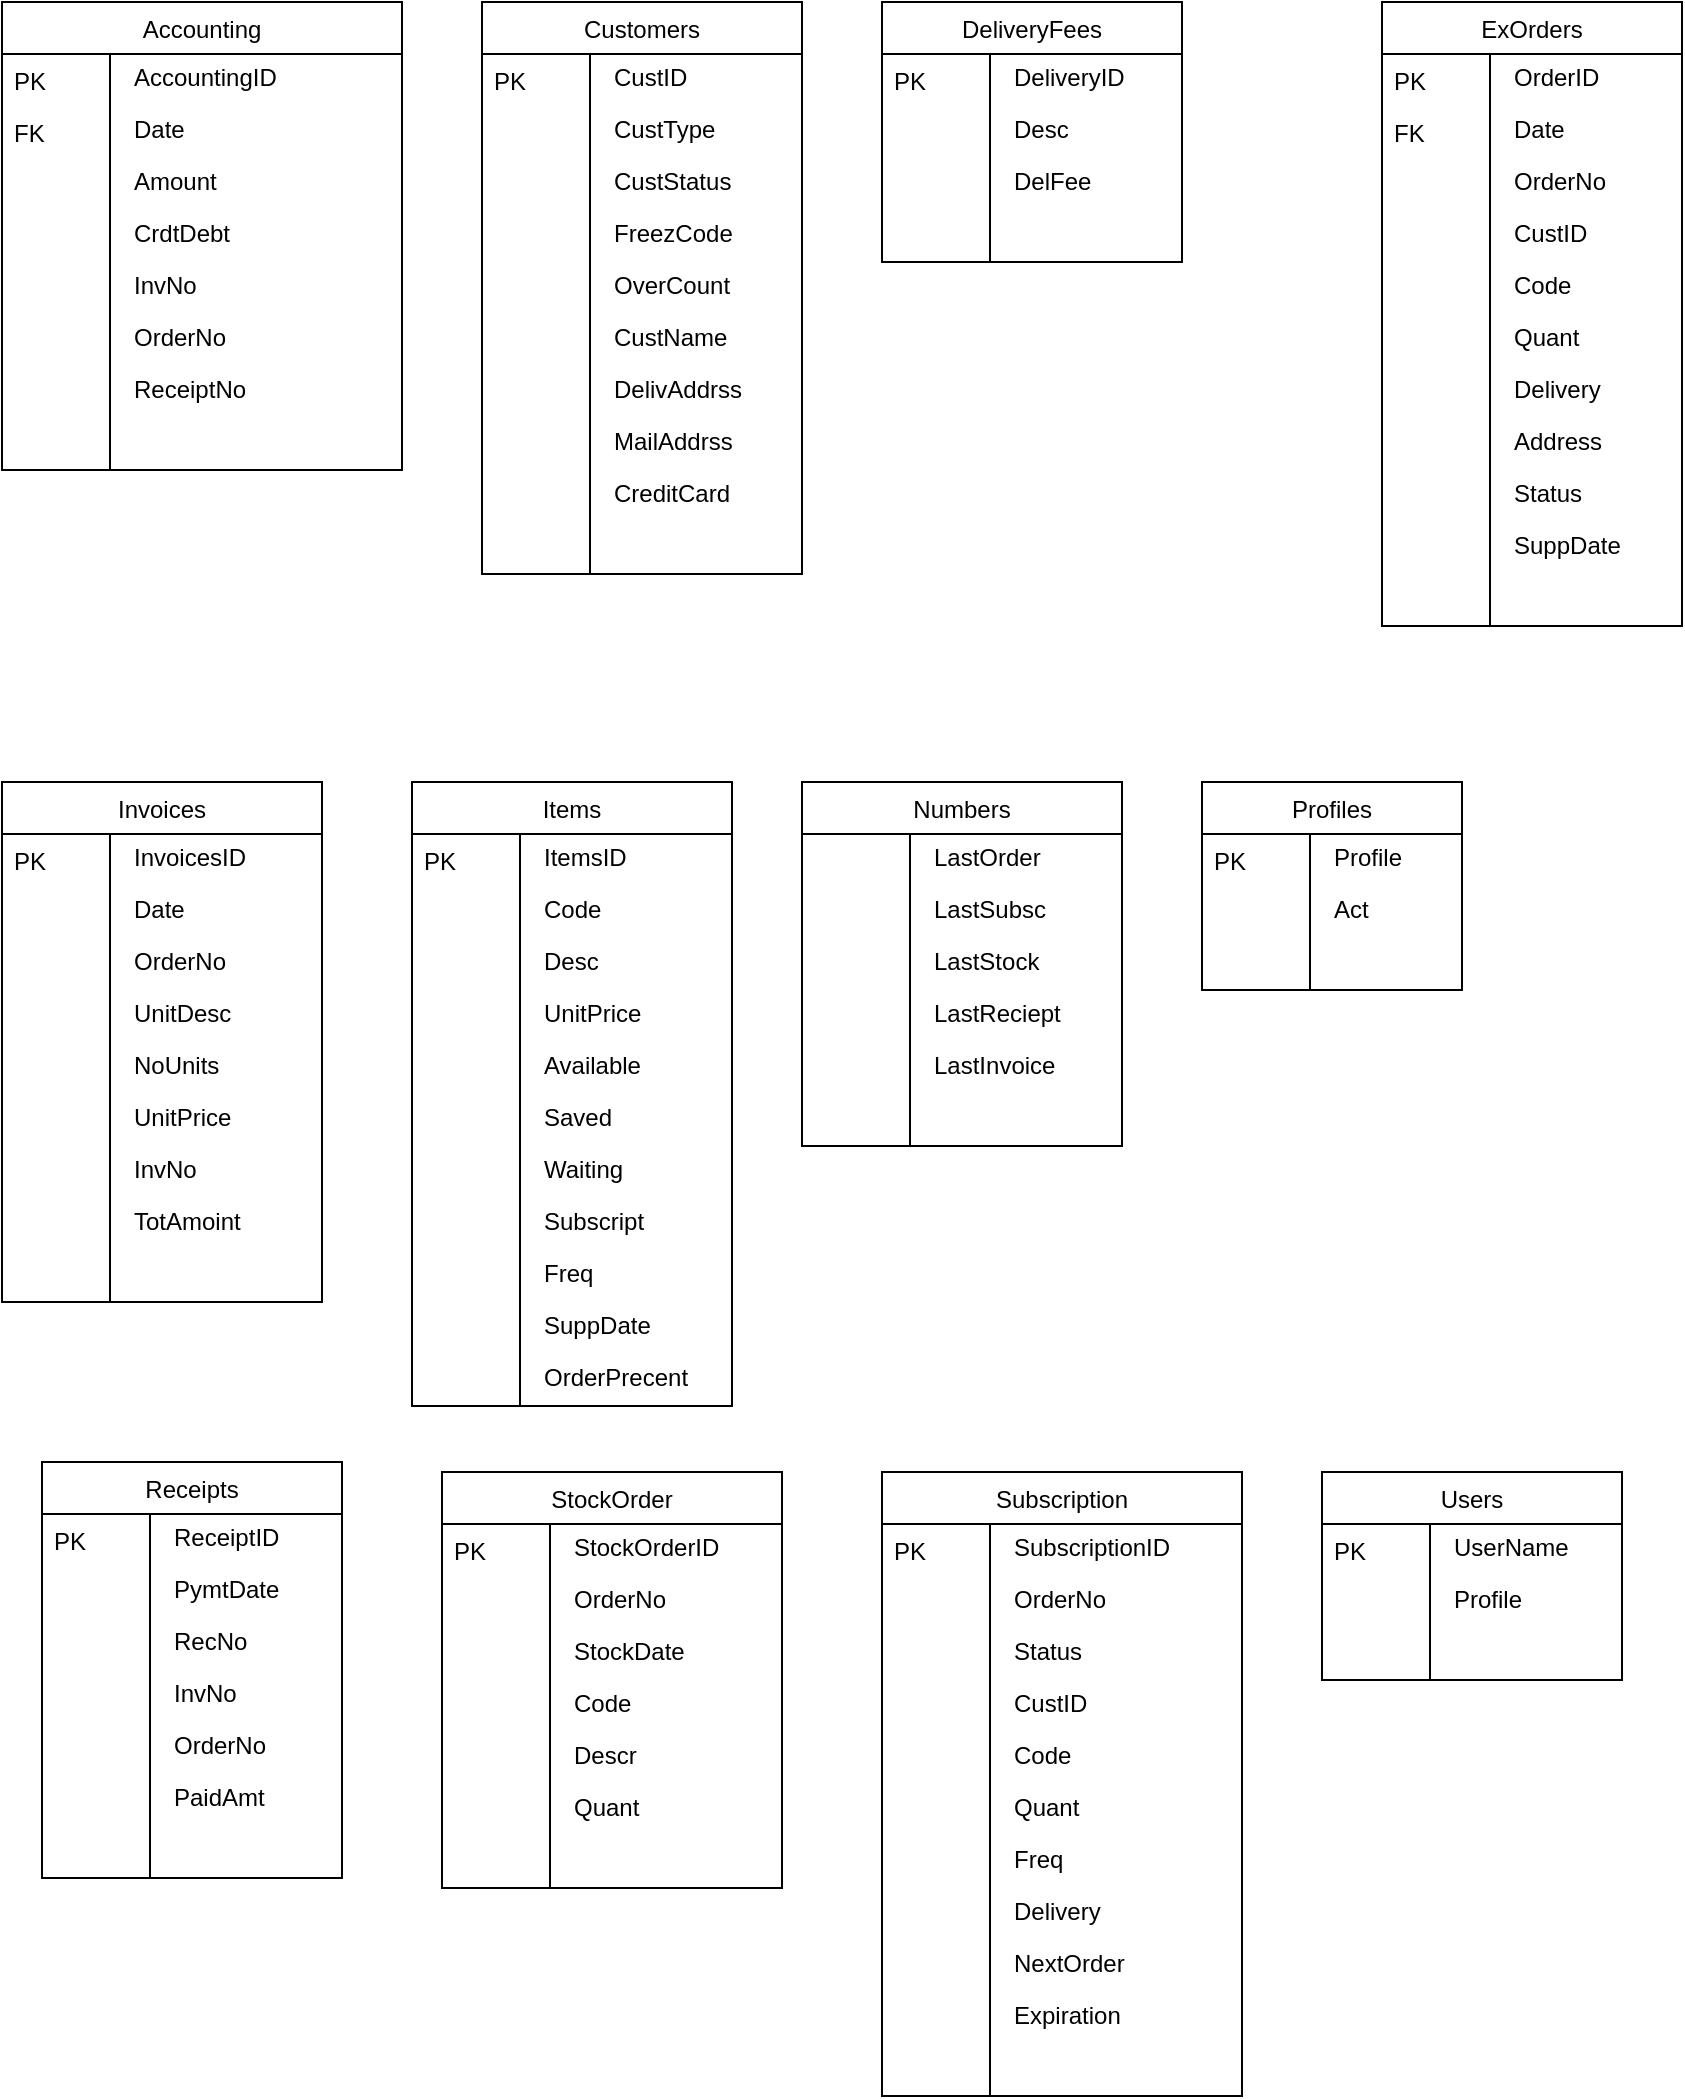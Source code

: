 <mxfile version="24.7.7">
  <diagram name="Page-1" id="1bL_3aR7G_bdNaSCuzZy">
    <mxGraphModel dx="2063" dy="463" grid="1" gridSize="10" guides="1" tooltips="1" connect="1" arrows="1" fold="1" page="1" pageScale="1" pageWidth="850" pageHeight="1100" math="0" shadow="0">
      <root>
        <mxCell id="0" />
        <mxCell id="1" parent="0" />
        <mxCell id="KaWFY7AkIZ0kL5V3wJUm-20" value="Accounting" style="swimlane;fontStyle=0;childLayout=stackLayout;horizontal=1;startSize=26;fillColor=default;horizontalStack=0;resizeParent=1;resizeLast=0;collapsible=1;marginBottom=0;swimlaneFillColor=default;align=center;" parent="1" vertex="1">
          <mxGeometry width="200" height="234" as="geometry" />
        </mxCell>
        <mxCell id="KaWFY7AkIZ0kL5V3wJUm-21" value="AccountingID" style="shape=partialRectangle;top=0;left=0;right=0;bottom=0;align=left;verticalAlign=top;spacingTop=-2;fillColor=none;spacingLeft=64;spacingRight=4;overflow=hidden;rotatable=0;points=[[0,0.5],[1,0.5]];portConstraint=eastwest;dropTarget=0;" parent="KaWFY7AkIZ0kL5V3wJUm-20" vertex="1">
          <mxGeometry y="26" width="200" height="26" as="geometry" />
        </mxCell>
        <mxCell id="KaWFY7AkIZ0kL5V3wJUm-22" value="PK" style="shape=partialRectangle;top=0;left=0;bottom=0;fillColor=none;align=left;verticalAlign=middle;spacingLeft=4;spacingRight=4;overflow=hidden;rotatable=180;points=[];portConstraint=eastwest;part=1;" parent="KaWFY7AkIZ0kL5V3wJUm-21" vertex="1" connectable="0">
          <mxGeometry width="54" height="26" as="geometry" />
        </mxCell>
        <mxCell id="KaWFY7AkIZ0kL5V3wJUm-23" value="Date" style="shape=partialRectangle;top=0;left=0;right=0;bottom=0;align=left;verticalAlign=top;spacingTop=-2;fillColor=none;spacingLeft=64;spacingRight=4;overflow=hidden;rotatable=0;points=[[0,0.5],[1,0.5]];portConstraint=eastwest;dropTarget=0;" parent="KaWFY7AkIZ0kL5V3wJUm-20" vertex="1">
          <mxGeometry y="52" width="200" height="26" as="geometry" />
        </mxCell>
        <mxCell id="KaWFY7AkIZ0kL5V3wJUm-24" value="FK" style="shape=partialRectangle;top=0;left=0;bottom=0;fillColor=none;align=left;verticalAlign=middle;spacingLeft=4;spacingRight=4;overflow=hidden;rotatable=180;points=[];portConstraint=eastwest;part=1;" parent="KaWFY7AkIZ0kL5V3wJUm-23" vertex="1" connectable="0">
          <mxGeometry width="54" height="26" as="geometry" />
        </mxCell>
        <mxCell id="KaWFY7AkIZ0kL5V3wJUm-25" value="Amount" style="shape=partialRectangle;top=0;left=0;right=0;bottom=0;align=left;verticalAlign=top;spacingTop=-2;fillColor=none;spacingLeft=64;spacingRight=4;overflow=hidden;rotatable=0;points=[[0,0.5],[1,0.5]];portConstraint=eastwest;dropTarget=0;" parent="KaWFY7AkIZ0kL5V3wJUm-20" vertex="1">
          <mxGeometry y="78" width="200" height="26" as="geometry" />
        </mxCell>
        <mxCell id="KaWFY7AkIZ0kL5V3wJUm-26" value="" style="shape=partialRectangle;top=0;left=0;bottom=0;fillColor=none;align=left;verticalAlign=middle;spacingLeft=4;spacingRight=4;overflow=hidden;rotatable=180;points=[];portConstraint=eastwest;part=1;" parent="KaWFY7AkIZ0kL5V3wJUm-25" vertex="1" connectable="0">
          <mxGeometry width="54" height="26" as="geometry" />
        </mxCell>
        <mxCell id="KaWFY7AkIZ0kL5V3wJUm-27" value="CrdtDebt" style="shape=partialRectangle;top=0;left=0;right=0;bottom=0;align=left;verticalAlign=top;spacingTop=-2;fillColor=none;spacingLeft=64;spacingRight=4;overflow=hidden;rotatable=0;points=[[0,0.5],[1,0.5]];portConstraint=eastwest;dropTarget=0;" parent="KaWFY7AkIZ0kL5V3wJUm-20" vertex="1">
          <mxGeometry y="104" width="200" height="26" as="geometry" />
        </mxCell>
        <mxCell id="KaWFY7AkIZ0kL5V3wJUm-28" value="" style="shape=partialRectangle;top=0;left=0;bottom=0;fillColor=none;align=left;verticalAlign=middle;spacingLeft=4;spacingRight=4;overflow=hidden;rotatable=180;points=[];portConstraint=eastwest;part=1;" parent="KaWFY7AkIZ0kL5V3wJUm-27" vertex="1" connectable="0">
          <mxGeometry width="54" height="26" as="geometry" />
        </mxCell>
        <mxCell id="KaWFY7AkIZ0kL5V3wJUm-29" value="InvNo" style="shape=partialRectangle;top=0;left=0;right=0;bottom=0;align=left;verticalAlign=top;spacingTop=-2;fillColor=none;spacingLeft=64;spacingRight=4;overflow=hidden;rotatable=0;points=[[0,0.5],[1,0.5]];portConstraint=eastwest;dropTarget=0;" parent="KaWFY7AkIZ0kL5V3wJUm-20" vertex="1">
          <mxGeometry y="130" width="200" height="26" as="geometry" />
        </mxCell>
        <mxCell id="KaWFY7AkIZ0kL5V3wJUm-30" value="" style="shape=partialRectangle;top=0;left=0;bottom=0;fillColor=none;align=left;verticalAlign=middle;spacingLeft=4;spacingRight=4;overflow=hidden;rotatable=180;points=[];portConstraint=eastwest;part=1;" parent="KaWFY7AkIZ0kL5V3wJUm-29" vertex="1" connectable="0">
          <mxGeometry width="54" height="26" as="geometry" />
        </mxCell>
        <mxCell id="KaWFY7AkIZ0kL5V3wJUm-31" value="OrderNo" style="shape=partialRectangle;top=0;left=0;right=0;bottom=0;align=left;verticalAlign=top;spacingTop=-2;fillColor=none;spacingLeft=64;spacingRight=4;overflow=hidden;rotatable=0;points=[[0,0.5],[1,0.5]];portConstraint=eastwest;dropTarget=0;" parent="KaWFY7AkIZ0kL5V3wJUm-20" vertex="1">
          <mxGeometry y="156" width="200" height="26" as="geometry" />
        </mxCell>
        <mxCell id="KaWFY7AkIZ0kL5V3wJUm-32" value="" style="shape=partialRectangle;top=0;left=0;bottom=0;fillColor=none;align=left;verticalAlign=middle;spacingLeft=4;spacingRight=4;overflow=hidden;rotatable=180;points=[];portConstraint=eastwest;part=1;" parent="KaWFY7AkIZ0kL5V3wJUm-31" vertex="1" connectable="0">
          <mxGeometry width="54" height="26" as="geometry" />
        </mxCell>
        <mxCell id="KaWFY7AkIZ0kL5V3wJUm-33" value="ReceiptNo" style="shape=partialRectangle;top=0;left=0;right=0;bottom=0;align=left;verticalAlign=top;spacingTop=-2;fillColor=none;spacingLeft=64;spacingRight=4;overflow=hidden;rotatable=0;points=[[0,0.5],[1,0.5]];portConstraint=eastwest;dropTarget=0;" parent="KaWFY7AkIZ0kL5V3wJUm-20" vertex="1">
          <mxGeometry y="182" width="200" height="26" as="geometry" />
        </mxCell>
        <mxCell id="KaWFY7AkIZ0kL5V3wJUm-34" value="" style="shape=partialRectangle;top=0;left=0;bottom=0;fillColor=none;align=left;verticalAlign=middle;spacingLeft=4;spacingRight=4;overflow=hidden;rotatable=180;points=[];portConstraint=eastwest;part=1;" parent="KaWFY7AkIZ0kL5V3wJUm-33" vertex="1" connectable="0">
          <mxGeometry width="54" height="26" as="geometry" />
        </mxCell>
        <mxCell id="KaWFY7AkIZ0kL5V3wJUm-35" value="" style="shape=partialRectangle;top=0;left=0;right=0;bottom=0;align=left;verticalAlign=top;spacingTop=-2;fillColor=none;spacingLeft=64;spacingRight=4;overflow=hidden;rotatable=0;points=[[0,0.5],[1,0.5]];portConstraint=eastwest;dropTarget=0;" parent="KaWFY7AkIZ0kL5V3wJUm-20" vertex="1">
          <mxGeometry y="208" width="200" height="26" as="geometry" />
        </mxCell>
        <mxCell id="KaWFY7AkIZ0kL5V3wJUm-36" value="" style="shape=partialRectangle;top=0;left=0;bottom=0;fillColor=none;align=left;verticalAlign=middle;spacingLeft=4;spacingRight=4;overflow=hidden;rotatable=180;points=[];portConstraint=eastwest;part=1;" parent="KaWFY7AkIZ0kL5V3wJUm-35" vertex="1" connectable="0">
          <mxGeometry width="54" height="26" as="geometry" />
        </mxCell>
        <mxCell id="KaWFY7AkIZ0kL5V3wJUm-37" value="Customers" style="swimlane;fontStyle=0;childLayout=stackLayout;horizontal=1;startSize=26;fillColor=default;horizontalStack=0;resizeParent=1;resizeLast=0;collapsible=1;marginBottom=0;swimlaneFillColor=default;align=center;" parent="1" vertex="1">
          <mxGeometry x="240" width="160" height="286" as="geometry" />
        </mxCell>
        <mxCell id="KaWFY7AkIZ0kL5V3wJUm-38" value="CustID" style="shape=partialRectangle;top=0;left=0;right=0;bottom=0;align=left;verticalAlign=top;spacingTop=-2;fillColor=none;spacingLeft=64;spacingRight=4;overflow=hidden;rotatable=0;points=[[0,0.5],[1,0.5]];portConstraint=eastwest;dropTarget=0;" parent="KaWFY7AkIZ0kL5V3wJUm-37" vertex="1">
          <mxGeometry y="26" width="160" height="26" as="geometry" />
        </mxCell>
        <mxCell id="KaWFY7AkIZ0kL5V3wJUm-39" value="PK" style="shape=partialRectangle;top=0;left=0;bottom=0;fillColor=none;align=left;verticalAlign=middle;spacingLeft=4;spacingRight=4;overflow=hidden;rotatable=180;points=[];portConstraint=eastwest;part=1;" parent="KaWFY7AkIZ0kL5V3wJUm-38" vertex="1" connectable="0">
          <mxGeometry width="54" height="26" as="geometry" />
        </mxCell>
        <mxCell id="KaWFY7AkIZ0kL5V3wJUm-40" value="CustType" style="shape=partialRectangle;top=0;left=0;right=0;bottom=0;align=left;verticalAlign=top;spacingTop=-2;fillColor=none;spacingLeft=64;spacingRight=4;overflow=hidden;rotatable=0;points=[[0,0.5],[1,0.5]];portConstraint=eastwest;dropTarget=0;" parent="KaWFY7AkIZ0kL5V3wJUm-37" vertex="1">
          <mxGeometry y="52" width="160" height="26" as="geometry" />
        </mxCell>
        <mxCell id="KaWFY7AkIZ0kL5V3wJUm-41" value="" style="shape=partialRectangle;top=0;left=0;bottom=0;fillColor=none;align=left;verticalAlign=middle;spacingLeft=4;spacingRight=4;overflow=hidden;rotatable=180;points=[];portConstraint=eastwest;part=1;" parent="KaWFY7AkIZ0kL5V3wJUm-40" vertex="1" connectable="0">
          <mxGeometry width="54" height="26" as="geometry" />
        </mxCell>
        <mxCell id="KaWFY7AkIZ0kL5V3wJUm-42" value="CustStatus" style="shape=partialRectangle;top=0;left=0;right=0;bottom=0;align=left;verticalAlign=top;spacingTop=-2;fillColor=none;spacingLeft=64;spacingRight=4;overflow=hidden;rotatable=0;points=[[0,0.5],[1,0.5]];portConstraint=eastwest;dropTarget=0;" parent="KaWFY7AkIZ0kL5V3wJUm-37" vertex="1">
          <mxGeometry y="78" width="160" height="26" as="geometry" />
        </mxCell>
        <mxCell id="KaWFY7AkIZ0kL5V3wJUm-43" value="" style="shape=partialRectangle;top=0;left=0;bottom=0;fillColor=none;align=left;verticalAlign=middle;spacingLeft=4;spacingRight=4;overflow=hidden;rotatable=180;points=[];portConstraint=eastwest;part=1;" parent="KaWFY7AkIZ0kL5V3wJUm-42" vertex="1" connectable="0">
          <mxGeometry width="54" height="26" as="geometry" />
        </mxCell>
        <mxCell id="KaWFY7AkIZ0kL5V3wJUm-44" value="FreezCode" style="shape=partialRectangle;top=0;left=0;right=0;bottom=0;align=left;verticalAlign=top;spacingTop=-2;fillColor=none;spacingLeft=64;spacingRight=4;overflow=hidden;rotatable=0;points=[[0,0.5],[1,0.5]];portConstraint=eastwest;dropTarget=0;" parent="KaWFY7AkIZ0kL5V3wJUm-37" vertex="1">
          <mxGeometry y="104" width="160" height="26" as="geometry" />
        </mxCell>
        <mxCell id="KaWFY7AkIZ0kL5V3wJUm-45" value="" style="shape=partialRectangle;top=0;left=0;bottom=0;fillColor=none;align=left;verticalAlign=middle;spacingLeft=4;spacingRight=4;overflow=hidden;rotatable=180;points=[];portConstraint=eastwest;part=1;" parent="KaWFY7AkIZ0kL5V3wJUm-44" vertex="1" connectable="0">
          <mxGeometry width="54" height="26" as="geometry" />
        </mxCell>
        <mxCell id="KaWFY7AkIZ0kL5V3wJUm-46" value="OverCount" style="shape=partialRectangle;top=0;left=0;right=0;bottom=0;align=left;verticalAlign=top;spacingTop=-2;fillColor=none;spacingLeft=64;spacingRight=4;overflow=hidden;rotatable=0;points=[[0,0.5],[1,0.5]];portConstraint=eastwest;dropTarget=0;" parent="KaWFY7AkIZ0kL5V3wJUm-37" vertex="1">
          <mxGeometry y="130" width="160" height="26" as="geometry" />
        </mxCell>
        <mxCell id="KaWFY7AkIZ0kL5V3wJUm-47" value="" style="shape=partialRectangle;top=0;left=0;bottom=0;fillColor=none;align=left;verticalAlign=middle;spacingLeft=4;spacingRight=4;overflow=hidden;rotatable=180;points=[];portConstraint=eastwest;part=1;" parent="KaWFY7AkIZ0kL5V3wJUm-46" vertex="1" connectable="0">
          <mxGeometry width="54" height="26" as="geometry" />
        </mxCell>
        <mxCell id="KaWFY7AkIZ0kL5V3wJUm-48" value="CustName" style="shape=partialRectangle;top=0;left=0;right=0;bottom=0;align=left;verticalAlign=top;spacingTop=-2;fillColor=none;spacingLeft=64;spacingRight=4;overflow=hidden;rotatable=0;points=[[0,0.5],[1,0.5]];portConstraint=eastwest;dropTarget=0;" parent="KaWFY7AkIZ0kL5V3wJUm-37" vertex="1">
          <mxGeometry y="156" width="160" height="26" as="geometry" />
        </mxCell>
        <mxCell id="KaWFY7AkIZ0kL5V3wJUm-49" value="" style="shape=partialRectangle;top=0;left=0;bottom=0;fillColor=none;align=left;verticalAlign=middle;spacingLeft=4;spacingRight=4;overflow=hidden;rotatable=180;points=[];portConstraint=eastwest;part=1;" parent="KaWFY7AkIZ0kL5V3wJUm-48" vertex="1" connectable="0">
          <mxGeometry width="54" height="26" as="geometry" />
        </mxCell>
        <mxCell id="KaWFY7AkIZ0kL5V3wJUm-50" value="DelivAddrss" style="shape=partialRectangle;top=0;left=0;right=0;bottom=0;align=left;verticalAlign=top;spacingTop=-2;fillColor=none;spacingLeft=64;spacingRight=4;overflow=hidden;rotatable=0;points=[[0,0.5],[1,0.5]];portConstraint=eastwest;dropTarget=0;" parent="KaWFY7AkIZ0kL5V3wJUm-37" vertex="1">
          <mxGeometry y="182" width="160" height="26" as="geometry" />
        </mxCell>
        <mxCell id="KaWFY7AkIZ0kL5V3wJUm-51" value="" style="shape=partialRectangle;top=0;left=0;bottom=0;fillColor=none;align=left;verticalAlign=middle;spacingLeft=4;spacingRight=4;overflow=hidden;rotatable=180;points=[];portConstraint=eastwest;part=1;" parent="KaWFY7AkIZ0kL5V3wJUm-50" vertex="1" connectable="0">
          <mxGeometry width="54" height="26" as="geometry" />
        </mxCell>
        <mxCell id="KaWFY7AkIZ0kL5V3wJUm-52" value="MailAddrss" style="shape=partialRectangle;top=0;left=0;right=0;bottom=0;align=left;verticalAlign=top;spacingTop=-2;fillColor=none;spacingLeft=64;spacingRight=4;overflow=hidden;rotatable=0;points=[[0,0.5],[1,0.5]];portConstraint=eastwest;dropTarget=0;" parent="KaWFY7AkIZ0kL5V3wJUm-37" vertex="1">
          <mxGeometry y="208" width="160" height="26" as="geometry" />
        </mxCell>
        <mxCell id="KaWFY7AkIZ0kL5V3wJUm-53" value="" style="shape=partialRectangle;top=0;left=0;bottom=0;fillColor=none;align=left;verticalAlign=middle;spacingLeft=4;spacingRight=4;overflow=hidden;rotatable=180;points=[];portConstraint=eastwest;part=1;" parent="KaWFY7AkIZ0kL5V3wJUm-52" vertex="1" connectable="0">
          <mxGeometry width="54" height="26" as="geometry" />
        </mxCell>
        <mxCell id="KaWFY7AkIZ0kL5V3wJUm-54" value="CreditCard" style="shape=partialRectangle;top=0;left=0;right=0;bottom=0;align=left;verticalAlign=top;spacingTop=-2;fillColor=none;spacingLeft=64;spacingRight=4;overflow=hidden;rotatable=0;points=[[0,0.5],[1,0.5]];portConstraint=eastwest;dropTarget=0;" parent="KaWFY7AkIZ0kL5V3wJUm-37" vertex="1">
          <mxGeometry y="234" width="160" height="26" as="geometry" />
        </mxCell>
        <mxCell id="KaWFY7AkIZ0kL5V3wJUm-55" value="" style="shape=partialRectangle;top=0;left=0;bottom=0;fillColor=none;align=left;verticalAlign=middle;spacingLeft=4;spacingRight=4;overflow=hidden;rotatable=180;points=[];portConstraint=eastwest;part=1;" parent="KaWFY7AkIZ0kL5V3wJUm-54" vertex="1" connectable="0">
          <mxGeometry width="54" height="26" as="geometry" />
        </mxCell>
        <mxCell id="KaWFY7AkIZ0kL5V3wJUm-56" value="" style="shape=partialRectangle;top=0;left=0;right=0;bottom=0;align=left;verticalAlign=top;spacingTop=-2;fillColor=none;spacingLeft=64;spacingRight=4;overflow=hidden;rotatable=0;points=[[0,0.5],[1,0.5]];portConstraint=eastwest;dropTarget=0;" parent="KaWFY7AkIZ0kL5V3wJUm-37" vertex="1">
          <mxGeometry y="260" width="160" height="26" as="geometry" />
        </mxCell>
        <mxCell id="KaWFY7AkIZ0kL5V3wJUm-57" value="" style="shape=partialRectangle;top=0;left=0;bottom=0;fillColor=none;align=left;verticalAlign=middle;spacingLeft=4;spacingRight=4;overflow=hidden;rotatable=180;points=[];portConstraint=eastwest;part=1;" parent="KaWFY7AkIZ0kL5V3wJUm-56" vertex="1" connectable="0">
          <mxGeometry width="54" height="26" as="geometry" />
        </mxCell>
        <mxCell id="KaWFY7AkIZ0kL5V3wJUm-58" value="DeliveryFees" style="swimlane;fontStyle=0;childLayout=stackLayout;horizontal=1;startSize=26;fillColor=default;horizontalStack=0;resizeParent=1;resizeLast=0;collapsible=1;marginBottom=0;swimlaneFillColor=default;align=center;" parent="1" vertex="1">
          <mxGeometry x="440" width="150" height="130" as="geometry" />
        </mxCell>
        <mxCell id="KaWFY7AkIZ0kL5V3wJUm-59" value="DeliveryID" style="shape=partialRectangle;top=0;left=0;right=0;bottom=0;align=left;verticalAlign=top;spacingTop=-2;fillColor=none;spacingLeft=64;spacingRight=4;overflow=hidden;rotatable=0;points=[[0,0.5],[1,0.5]];portConstraint=eastwest;dropTarget=0;" parent="KaWFY7AkIZ0kL5V3wJUm-58" vertex="1">
          <mxGeometry y="26" width="150" height="26" as="geometry" />
        </mxCell>
        <mxCell id="KaWFY7AkIZ0kL5V3wJUm-60" value="PK" style="shape=partialRectangle;top=0;left=0;bottom=0;fillColor=none;align=left;verticalAlign=middle;spacingLeft=4;spacingRight=4;overflow=hidden;rotatable=180;points=[];portConstraint=eastwest;part=1;" parent="KaWFY7AkIZ0kL5V3wJUm-59" vertex="1" connectable="0">
          <mxGeometry width="54" height="26" as="geometry" />
        </mxCell>
        <mxCell id="KaWFY7AkIZ0kL5V3wJUm-61" value="Desc" style="shape=partialRectangle;top=0;left=0;right=0;bottom=0;align=left;verticalAlign=top;spacingTop=-2;fillColor=none;spacingLeft=64;spacingRight=4;overflow=hidden;rotatable=0;points=[[0,0.5],[1,0.5]];portConstraint=eastwest;dropTarget=0;" parent="KaWFY7AkIZ0kL5V3wJUm-58" vertex="1">
          <mxGeometry y="52" width="150" height="26" as="geometry" />
        </mxCell>
        <mxCell id="KaWFY7AkIZ0kL5V3wJUm-62" value="" style="shape=partialRectangle;top=0;left=0;bottom=0;fillColor=none;align=left;verticalAlign=middle;spacingLeft=4;spacingRight=4;overflow=hidden;rotatable=180;points=[];portConstraint=eastwest;part=1;" parent="KaWFY7AkIZ0kL5V3wJUm-61" vertex="1" connectable="0">
          <mxGeometry width="54" height="26" as="geometry" />
        </mxCell>
        <mxCell id="KaWFY7AkIZ0kL5V3wJUm-63" value="DelFee" style="shape=partialRectangle;top=0;left=0;right=0;bottom=0;align=left;verticalAlign=top;spacingTop=-2;fillColor=none;spacingLeft=64;spacingRight=4;overflow=hidden;rotatable=0;points=[[0,0.5],[1,0.5]];portConstraint=eastwest;dropTarget=0;" parent="KaWFY7AkIZ0kL5V3wJUm-58" vertex="1">
          <mxGeometry y="78" width="150" height="26" as="geometry" />
        </mxCell>
        <mxCell id="KaWFY7AkIZ0kL5V3wJUm-64" value="" style="shape=partialRectangle;top=0;left=0;bottom=0;fillColor=none;align=left;verticalAlign=middle;spacingLeft=4;spacingRight=4;overflow=hidden;rotatable=180;points=[];portConstraint=eastwest;part=1;" parent="KaWFY7AkIZ0kL5V3wJUm-63" vertex="1" connectable="0">
          <mxGeometry width="54" height="26" as="geometry" />
        </mxCell>
        <mxCell id="KaWFY7AkIZ0kL5V3wJUm-65" value="" style="shape=partialRectangle;top=0;left=0;right=0;bottom=0;align=left;verticalAlign=top;spacingTop=-2;fillColor=none;spacingLeft=64;spacingRight=4;overflow=hidden;rotatable=0;points=[[0,0.5],[1,0.5]];portConstraint=eastwest;dropTarget=0;" parent="KaWFY7AkIZ0kL5V3wJUm-58" vertex="1">
          <mxGeometry y="104" width="150" height="26" as="geometry" />
        </mxCell>
        <mxCell id="KaWFY7AkIZ0kL5V3wJUm-66" value="" style="shape=partialRectangle;top=0;left=0;bottom=0;fillColor=none;align=left;verticalAlign=middle;spacingLeft=4;spacingRight=4;overflow=hidden;rotatable=180;points=[];portConstraint=eastwest;part=1;" parent="KaWFY7AkIZ0kL5V3wJUm-65" vertex="1" connectable="0">
          <mxGeometry width="54" height="26" as="geometry" />
        </mxCell>
        <mxCell id="KaWFY7AkIZ0kL5V3wJUm-67" value="ExOrders" style="swimlane;fontStyle=0;childLayout=stackLayout;horizontal=1;startSize=26;fillColor=default;horizontalStack=0;resizeParent=1;resizeLast=0;collapsible=1;marginBottom=0;swimlaneFillColor=default;align=center;" parent="1" vertex="1">
          <mxGeometry x="690" width="150" height="312" as="geometry" />
        </mxCell>
        <mxCell id="KaWFY7AkIZ0kL5V3wJUm-68" value="OrderID" style="shape=partialRectangle;top=0;left=0;right=0;bottom=0;align=left;verticalAlign=top;spacingTop=-2;fillColor=none;spacingLeft=64;spacingRight=4;overflow=hidden;rotatable=0;points=[[0,0.5],[1,0.5]];portConstraint=eastwest;dropTarget=0;" parent="KaWFY7AkIZ0kL5V3wJUm-67" vertex="1">
          <mxGeometry y="26" width="150" height="26" as="geometry" />
        </mxCell>
        <mxCell id="KaWFY7AkIZ0kL5V3wJUm-69" value="PK" style="shape=partialRectangle;top=0;left=0;bottom=0;fillColor=none;align=left;verticalAlign=middle;spacingLeft=4;spacingRight=4;overflow=hidden;rotatable=180;points=[];portConstraint=eastwest;part=1;" parent="KaWFY7AkIZ0kL5V3wJUm-68" vertex="1" connectable="0">
          <mxGeometry width="54" height="26" as="geometry" />
        </mxCell>
        <mxCell id="KaWFY7AkIZ0kL5V3wJUm-70" value="Date" style="shape=partialRectangle;top=0;left=0;right=0;bottom=0;align=left;verticalAlign=top;spacingTop=-2;fillColor=none;spacingLeft=64;spacingRight=4;overflow=hidden;rotatable=0;points=[[0,0.5],[1,0.5]];portConstraint=eastwest;dropTarget=0;" parent="KaWFY7AkIZ0kL5V3wJUm-67" vertex="1">
          <mxGeometry y="52" width="150" height="26" as="geometry" />
        </mxCell>
        <mxCell id="KaWFY7AkIZ0kL5V3wJUm-71" value="FK" style="shape=partialRectangle;top=0;left=0;bottom=0;fillColor=none;align=left;verticalAlign=middle;spacingLeft=4;spacingRight=4;overflow=hidden;rotatable=180;points=[];portConstraint=eastwest;part=1;" parent="KaWFY7AkIZ0kL5V3wJUm-70" vertex="1" connectable="0">
          <mxGeometry width="54" height="26" as="geometry" />
        </mxCell>
        <mxCell id="KaWFY7AkIZ0kL5V3wJUm-72" value="OrderNo" style="shape=partialRectangle;top=0;left=0;right=0;bottom=0;align=left;verticalAlign=top;spacingTop=-2;fillColor=none;spacingLeft=64;spacingRight=4;overflow=hidden;rotatable=0;points=[[0,0.5],[1,0.5]];portConstraint=eastwest;dropTarget=0;" parent="KaWFY7AkIZ0kL5V3wJUm-67" vertex="1">
          <mxGeometry y="78" width="150" height="26" as="geometry" />
        </mxCell>
        <mxCell id="KaWFY7AkIZ0kL5V3wJUm-73" value="" style="shape=partialRectangle;top=0;left=0;bottom=0;fillColor=none;align=left;verticalAlign=middle;spacingLeft=4;spacingRight=4;overflow=hidden;rotatable=180;points=[];portConstraint=eastwest;part=1;" parent="KaWFY7AkIZ0kL5V3wJUm-72" vertex="1" connectable="0">
          <mxGeometry width="54" height="26" as="geometry" />
        </mxCell>
        <mxCell id="KaWFY7AkIZ0kL5V3wJUm-74" value="CustID" style="shape=partialRectangle;top=0;left=0;right=0;bottom=0;align=left;verticalAlign=top;spacingTop=-2;fillColor=none;spacingLeft=64;spacingRight=4;overflow=hidden;rotatable=0;points=[[0,0.5],[1,0.5]];portConstraint=eastwest;dropTarget=0;" parent="KaWFY7AkIZ0kL5V3wJUm-67" vertex="1">
          <mxGeometry y="104" width="150" height="26" as="geometry" />
        </mxCell>
        <mxCell id="KaWFY7AkIZ0kL5V3wJUm-75" value="" style="shape=partialRectangle;top=0;left=0;bottom=0;fillColor=none;align=left;verticalAlign=middle;spacingLeft=4;spacingRight=4;overflow=hidden;rotatable=180;points=[];portConstraint=eastwest;part=1;" parent="KaWFY7AkIZ0kL5V3wJUm-74" vertex="1" connectable="0">
          <mxGeometry width="54" height="26" as="geometry" />
        </mxCell>
        <mxCell id="KaWFY7AkIZ0kL5V3wJUm-76" value="Code" style="shape=partialRectangle;top=0;left=0;right=0;bottom=0;align=left;verticalAlign=top;spacingTop=-2;fillColor=none;spacingLeft=64;spacingRight=4;overflow=hidden;rotatable=0;points=[[0,0.5],[1,0.5]];portConstraint=eastwest;dropTarget=0;" parent="KaWFY7AkIZ0kL5V3wJUm-67" vertex="1">
          <mxGeometry y="130" width="150" height="26" as="geometry" />
        </mxCell>
        <mxCell id="KaWFY7AkIZ0kL5V3wJUm-77" value="" style="shape=partialRectangle;top=0;left=0;bottom=0;fillColor=none;align=left;verticalAlign=middle;spacingLeft=4;spacingRight=4;overflow=hidden;rotatable=180;points=[];portConstraint=eastwest;part=1;" parent="KaWFY7AkIZ0kL5V3wJUm-76" vertex="1" connectable="0">
          <mxGeometry width="54" height="26" as="geometry" />
        </mxCell>
        <mxCell id="KaWFY7AkIZ0kL5V3wJUm-78" value="Quant" style="shape=partialRectangle;top=0;left=0;right=0;bottom=0;align=left;verticalAlign=top;spacingTop=-2;fillColor=none;spacingLeft=64;spacingRight=4;overflow=hidden;rotatable=0;points=[[0,0.5],[1,0.5]];portConstraint=eastwest;dropTarget=0;" parent="KaWFY7AkIZ0kL5V3wJUm-67" vertex="1">
          <mxGeometry y="156" width="150" height="26" as="geometry" />
        </mxCell>
        <mxCell id="KaWFY7AkIZ0kL5V3wJUm-79" value="" style="shape=partialRectangle;top=0;left=0;bottom=0;fillColor=none;align=left;verticalAlign=middle;spacingLeft=4;spacingRight=4;overflow=hidden;rotatable=180;points=[];portConstraint=eastwest;part=1;" parent="KaWFY7AkIZ0kL5V3wJUm-78" vertex="1" connectable="0">
          <mxGeometry width="54" height="26" as="geometry" />
        </mxCell>
        <mxCell id="KaWFY7AkIZ0kL5V3wJUm-80" value="Delivery" style="shape=partialRectangle;top=0;left=0;right=0;bottom=0;align=left;verticalAlign=top;spacingTop=-2;fillColor=none;spacingLeft=64;spacingRight=4;overflow=hidden;rotatable=0;points=[[0,0.5],[1,0.5]];portConstraint=eastwest;dropTarget=0;" parent="KaWFY7AkIZ0kL5V3wJUm-67" vertex="1">
          <mxGeometry y="182" width="150" height="26" as="geometry" />
        </mxCell>
        <mxCell id="KaWFY7AkIZ0kL5V3wJUm-81" value="" style="shape=partialRectangle;top=0;left=0;bottom=0;fillColor=none;align=left;verticalAlign=middle;spacingLeft=4;spacingRight=4;overflow=hidden;rotatable=180;points=[];portConstraint=eastwest;part=1;" parent="KaWFY7AkIZ0kL5V3wJUm-80" vertex="1" connectable="0">
          <mxGeometry width="54" height="26" as="geometry" />
        </mxCell>
        <mxCell id="KaWFY7AkIZ0kL5V3wJUm-82" value="Address" style="shape=partialRectangle;top=0;left=0;right=0;bottom=0;align=left;verticalAlign=top;spacingTop=-2;fillColor=none;spacingLeft=64;spacingRight=4;overflow=hidden;rotatable=0;points=[[0,0.5],[1,0.5]];portConstraint=eastwest;dropTarget=0;" parent="KaWFY7AkIZ0kL5V3wJUm-67" vertex="1">
          <mxGeometry y="208" width="150" height="26" as="geometry" />
        </mxCell>
        <mxCell id="KaWFY7AkIZ0kL5V3wJUm-83" value="" style="shape=partialRectangle;top=0;left=0;bottom=0;fillColor=none;align=left;verticalAlign=middle;spacingLeft=4;spacingRight=4;overflow=hidden;rotatable=180;points=[];portConstraint=eastwest;part=1;" parent="KaWFY7AkIZ0kL5V3wJUm-82" vertex="1" connectable="0">
          <mxGeometry width="54" height="26" as="geometry" />
        </mxCell>
        <mxCell id="KaWFY7AkIZ0kL5V3wJUm-84" value="Status" style="shape=partialRectangle;top=0;left=0;right=0;bottom=0;align=left;verticalAlign=top;spacingTop=-2;fillColor=none;spacingLeft=64;spacingRight=4;overflow=hidden;rotatable=0;points=[[0,0.5],[1,0.5]];portConstraint=eastwest;dropTarget=0;" parent="KaWFY7AkIZ0kL5V3wJUm-67" vertex="1">
          <mxGeometry y="234" width="150" height="26" as="geometry" />
        </mxCell>
        <mxCell id="KaWFY7AkIZ0kL5V3wJUm-85" value="" style="shape=partialRectangle;top=0;left=0;bottom=0;fillColor=none;align=left;verticalAlign=middle;spacingLeft=4;spacingRight=4;overflow=hidden;rotatable=180;points=[];portConstraint=eastwest;part=1;" parent="KaWFY7AkIZ0kL5V3wJUm-84" vertex="1" connectable="0">
          <mxGeometry width="54" height="26" as="geometry" />
        </mxCell>
        <mxCell id="KaWFY7AkIZ0kL5V3wJUm-86" value="SuppDate" style="shape=partialRectangle;top=0;left=0;right=0;bottom=0;align=left;verticalAlign=top;spacingTop=-2;fillColor=none;spacingLeft=64;spacingRight=4;overflow=hidden;rotatable=0;points=[[0,0.5],[1,0.5]];portConstraint=eastwest;dropTarget=0;" parent="KaWFY7AkIZ0kL5V3wJUm-67" vertex="1">
          <mxGeometry y="260" width="150" height="26" as="geometry" />
        </mxCell>
        <mxCell id="KaWFY7AkIZ0kL5V3wJUm-87" value="" style="shape=partialRectangle;top=0;left=0;bottom=0;fillColor=none;align=left;verticalAlign=middle;spacingLeft=4;spacingRight=4;overflow=hidden;rotatable=180;points=[];portConstraint=eastwest;part=1;" parent="KaWFY7AkIZ0kL5V3wJUm-86" vertex="1" connectable="0">
          <mxGeometry width="54" height="26" as="geometry" />
        </mxCell>
        <mxCell id="KaWFY7AkIZ0kL5V3wJUm-88" value="" style="shape=partialRectangle;top=0;left=0;right=0;bottom=0;align=left;verticalAlign=top;spacingTop=-2;fillColor=none;spacingLeft=64;spacingRight=4;overflow=hidden;rotatable=0;points=[[0,0.5],[1,0.5]];portConstraint=eastwest;dropTarget=0;" parent="KaWFY7AkIZ0kL5V3wJUm-67" vertex="1">
          <mxGeometry y="286" width="150" height="26" as="geometry" />
        </mxCell>
        <mxCell id="KaWFY7AkIZ0kL5V3wJUm-89" value="" style="shape=partialRectangle;top=0;left=0;bottom=0;fillColor=none;align=left;verticalAlign=middle;spacingLeft=4;spacingRight=4;overflow=hidden;rotatable=180;points=[];portConstraint=eastwest;part=1;" parent="KaWFY7AkIZ0kL5V3wJUm-88" vertex="1" connectable="0">
          <mxGeometry width="54" height="26" as="geometry" />
        </mxCell>
        <mxCell id="KaWFY7AkIZ0kL5V3wJUm-90" value="Invoices" style="swimlane;fontStyle=0;childLayout=stackLayout;horizontal=1;startSize=26;fillColor=default;horizontalStack=0;resizeParent=1;resizeLast=0;collapsible=1;marginBottom=0;swimlaneFillColor=default;align=center;" parent="1" vertex="1">
          <mxGeometry y="390" width="160" height="260" as="geometry" />
        </mxCell>
        <mxCell id="KaWFY7AkIZ0kL5V3wJUm-91" value="InvoicesID" style="shape=partialRectangle;top=0;left=0;right=0;bottom=0;align=left;verticalAlign=top;spacingTop=-2;fillColor=none;spacingLeft=64;spacingRight=4;overflow=hidden;rotatable=0;points=[[0,0.5],[1,0.5]];portConstraint=eastwest;dropTarget=0;" parent="KaWFY7AkIZ0kL5V3wJUm-90" vertex="1">
          <mxGeometry y="26" width="160" height="26" as="geometry" />
        </mxCell>
        <mxCell id="KaWFY7AkIZ0kL5V3wJUm-92" value="PK" style="shape=partialRectangle;top=0;left=0;bottom=0;fillColor=none;align=left;verticalAlign=middle;spacingLeft=4;spacingRight=4;overflow=hidden;rotatable=180;points=[];portConstraint=eastwest;part=1;" parent="KaWFY7AkIZ0kL5V3wJUm-91" vertex="1" connectable="0">
          <mxGeometry width="54" height="26" as="geometry" />
        </mxCell>
        <mxCell id="KaWFY7AkIZ0kL5V3wJUm-93" value="Date" style="shape=partialRectangle;top=0;left=0;right=0;bottom=0;align=left;verticalAlign=top;spacingTop=-2;fillColor=none;spacingLeft=64;spacingRight=4;overflow=hidden;rotatable=0;points=[[0,0.5],[1,0.5]];portConstraint=eastwest;dropTarget=0;" parent="KaWFY7AkIZ0kL5V3wJUm-90" vertex="1">
          <mxGeometry y="52" width="160" height="26" as="geometry" />
        </mxCell>
        <mxCell id="KaWFY7AkIZ0kL5V3wJUm-94" value="" style="shape=partialRectangle;top=0;left=0;bottom=0;fillColor=none;align=left;verticalAlign=middle;spacingLeft=4;spacingRight=4;overflow=hidden;rotatable=180;points=[];portConstraint=eastwest;part=1;" parent="KaWFY7AkIZ0kL5V3wJUm-93" vertex="1" connectable="0">
          <mxGeometry width="54" height="26" as="geometry" />
        </mxCell>
        <mxCell id="KaWFY7AkIZ0kL5V3wJUm-95" value="OrderNo" style="shape=partialRectangle;top=0;left=0;right=0;bottom=0;align=left;verticalAlign=top;spacingTop=-2;fillColor=none;spacingLeft=64;spacingRight=4;overflow=hidden;rotatable=0;points=[[0,0.5],[1,0.5]];portConstraint=eastwest;dropTarget=0;" parent="KaWFY7AkIZ0kL5V3wJUm-90" vertex="1">
          <mxGeometry y="78" width="160" height="26" as="geometry" />
        </mxCell>
        <mxCell id="KaWFY7AkIZ0kL5V3wJUm-96" value="" style="shape=partialRectangle;top=0;left=0;bottom=0;fillColor=none;align=left;verticalAlign=middle;spacingLeft=4;spacingRight=4;overflow=hidden;rotatable=180;points=[];portConstraint=eastwest;part=1;" parent="KaWFY7AkIZ0kL5V3wJUm-95" vertex="1" connectable="0">
          <mxGeometry width="54" height="26" as="geometry" />
        </mxCell>
        <mxCell id="KaWFY7AkIZ0kL5V3wJUm-97" value="UnitDesc" style="shape=partialRectangle;top=0;left=0;right=0;bottom=0;align=left;verticalAlign=top;spacingTop=-2;fillColor=none;spacingLeft=64;spacingRight=4;overflow=hidden;rotatable=0;points=[[0,0.5],[1,0.5]];portConstraint=eastwest;dropTarget=0;" parent="KaWFY7AkIZ0kL5V3wJUm-90" vertex="1">
          <mxGeometry y="104" width="160" height="26" as="geometry" />
        </mxCell>
        <mxCell id="KaWFY7AkIZ0kL5V3wJUm-98" value="" style="shape=partialRectangle;top=0;left=0;bottom=0;fillColor=none;align=left;verticalAlign=middle;spacingLeft=4;spacingRight=4;overflow=hidden;rotatable=180;points=[];portConstraint=eastwest;part=1;" parent="KaWFY7AkIZ0kL5V3wJUm-97" vertex="1" connectable="0">
          <mxGeometry width="54" height="26" as="geometry" />
        </mxCell>
        <mxCell id="KaWFY7AkIZ0kL5V3wJUm-99" value="NoUnits" style="shape=partialRectangle;top=0;left=0;right=0;bottom=0;align=left;verticalAlign=top;spacingTop=-2;fillColor=none;spacingLeft=64;spacingRight=4;overflow=hidden;rotatable=0;points=[[0,0.5],[1,0.5]];portConstraint=eastwest;dropTarget=0;" parent="KaWFY7AkIZ0kL5V3wJUm-90" vertex="1">
          <mxGeometry y="130" width="160" height="26" as="geometry" />
        </mxCell>
        <mxCell id="KaWFY7AkIZ0kL5V3wJUm-100" value="" style="shape=partialRectangle;top=0;left=0;bottom=0;fillColor=none;align=left;verticalAlign=middle;spacingLeft=4;spacingRight=4;overflow=hidden;rotatable=180;points=[];portConstraint=eastwest;part=1;" parent="KaWFY7AkIZ0kL5V3wJUm-99" vertex="1" connectable="0">
          <mxGeometry width="54" height="26" as="geometry" />
        </mxCell>
        <mxCell id="KaWFY7AkIZ0kL5V3wJUm-101" value="UnitPrice" style="shape=partialRectangle;top=0;left=0;right=0;bottom=0;align=left;verticalAlign=top;spacingTop=-2;fillColor=none;spacingLeft=64;spacingRight=4;overflow=hidden;rotatable=0;points=[[0,0.5],[1,0.5]];portConstraint=eastwest;dropTarget=0;" parent="KaWFY7AkIZ0kL5V3wJUm-90" vertex="1">
          <mxGeometry y="156" width="160" height="26" as="geometry" />
        </mxCell>
        <mxCell id="KaWFY7AkIZ0kL5V3wJUm-102" value="" style="shape=partialRectangle;top=0;left=0;bottom=0;fillColor=none;align=left;verticalAlign=middle;spacingLeft=4;spacingRight=4;overflow=hidden;rotatable=180;points=[];portConstraint=eastwest;part=1;" parent="KaWFY7AkIZ0kL5V3wJUm-101" vertex="1" connectable="0">
          <mxGeometry width="54" height="26" as="geometry" />
        </mxCell>
        <mxCell id="KaWFY7AkIZ0kL5V3wJUm-103" value="InvNo" style="shape=partialRectangle;top=0;left=0;right=0;bottom=0;align=left;verticalAlign=top;spacingTop=-2;fillColor=none;spacingLeft=64;spacingRight=4;overflow=hidden;rotatable=0;points=[[0,0.5],[1,0.5]];portConstraint=eastwest;dropTarget=0;" parent="KaWFY7AkIZ0kL5V3wJUm-90" vertex="1">
          <mxGeometry y="182" width="160" height="26" as="geometry" />
        </mxCell>
        <mxCell id="KaWFY7AkIZ0kL5V3wJUm-104" value="" style="shape=partialRectangle;top=0;left=0;bottom=0;fillColor=none;align=left;verticalAlign=middle;spacingLeft=4;spacingRight=4;overflow=hidden;rotatable=180;points=[];portConstraint=eastwest;part=1;" parent="KaWFY7AkIZ0kL5V3wJUm-103" vertex="1" connectable="0">
          <mxGeometry width="54" height="26" as="geometry" />
        </mxCell>
        <mxCell id="KaWFY7AkIZ0kL5V3wJUm-105" value="TotAmoint" style="shape=partialRectangle;top=0;left=0;right=0;bottom=0;align=left;verticalAlign=top;spacingTop=-2;fillColor=none;spacingLeft=64;spacingRight=4;overflow=hidden;rotatable=0;points=[[0,0.5],[1,0.5]];portConstraint=eastwest;dropTarget=0;" parent="KaWFY7AkIZ0kL5V3wJUm-90" vertex="1">
          <mxGeometry y="208" width="160" height="26" as="geometry" />
        </mxCell>
        <mxCell id="KaWFY7AkIZ0kL5V3wJUm-106" value="" style="shape=partialRectangle;top=0;left=0;bottom=0;fillColor=none;align=left;verticalAlign=middle;spacingLeft=4;spacingRight=4;overflow=hidden;rotatable=180;points=[];portConstraint=eastwest;part=1;" parent="KaWFY7AkIZ0kL5V3wJUm-105" vertex="1" connectable="0">
          <mxGeometry width="54" height="26" as="geometry" />
        </mxCell>
        <mxCell id="KaWFY7AkIZ0kL5V3wJUm-107" value="" style="shape=partialRectangle;top=0;left=0;right=0;bottom=0;align=left;verticalAlign=top;spacingTop=-2;fillColor=none;spacingLeft=64;spacingRight=4;overflow=hidden;rotatable=0;points=[[0,0.5],[1,0.5]];portConstraint=eastwest;dropTarget=0;" parent="KaWFY7AkIZ0kL5V3wJUm-90" vertex="1">
          <mxGeometry y="234" width="160" height="26" as="geometry" />
        </mxCell>
        <mxCell id="KaWFY7AkIZ0kL5V3wJUm-108" value="" style="shape=partialRectangle;top=0;left=0;bottom=0;fillColor=none;align=left;verticalAlign=middle;spacingLeft=4;spacingRight=4;overflow=hidden;rotatable=180;points=[];portConstraint=eastwest;part=1;" parent="KaWFY7AkIZ0kL5V3wJUm-107" vertex="1" connectable="0">
          <mxGeometry width="54" height="26" as="geometry" />
        </mxCell>
        <mxCell id="KaWFY7AkIZ0kL5V3wJUm-109" value="Items" style="swimlane;fontStyle=0;childLayout=stackLayout;horizontal=1;startSize=26;fillColor=default;horizontalStack=0;resizeParent=1;resizeLast=0;collapsible=1;marginBottom=0;swimlaneFillColor=default;align=center;" parent="1" vertex="1">
          <mxGeometry x="205" y="390" width="160" height="312" as="geometry" />
        </mxCell>
        <mxCell id="KaWFY7AkIZ0kL5V3wJUm-110" value="ItemsID" style="shape=partialRectangle;top=0;left=0;right=0;bottom=0;align=left;verticalAlign=top;spacingTop=-2;fillColor=none;spacingLeft=64;spacingRight=4;overflow=hidden;rotatable=0;points=[[0,0.5],[1,0.5]];portConstraint=eastwest;dropTarget=0;" parent="KaWFY7AkIZ0kL5V3wJUm-109" vertex="1">
          <mxGeometry y="26" width="160" height="26" as="geometry" />
        </mxCell>
        <mxCell id="KaWFY7AkIZ0kL5V3wJUm-111" value="PK" style="shape=partialRectangle;top=0;left=0;bottom=0;fillColor=none;align=left;verticalAlign=middle;spacingLeft=4;spacingRight=4;overflow=hidden;rotatable=180;points=[];portConstraint=eastwest;part=1;" parent="KaWFY7AkIZ0kL5V3wJUm-110" vertex="1" connectable="0">
          <mxGeometry width="54" height="26" as="geometry" />
        </mxCell>
        <mxCell id="KaWFY7AkIZ0kL5V3wJUm-112" value="Code" style="shape=partialRectangle;top=0;left=0;right=0;bottom=0;align=left;verticalAlign=top;spacingTop=-2;fillColor=none;spacingLeft=64;spacingRight=4;overflow=hidden;rotatable=0;points=[[0,0.5],[1,0.5]];portConstraint=eastwest;dropTarget=0;" parent="KaWFY7AkIZ0kL5V3wJUm-109" vertex="1">
          <mxGeometry y="52" width="160" height="26" as="geometry" />
        </mxCell>
        <mxCell id="KaWFY7AkIZ0kL5V3wJUm-113" value="" style="shape=partialRectangle;top=0;left=0;bottom=0;fillColor=none;align=left;verticalAlign=middle;spacingLeft=4;spacingRight=4;overflow=hidden;rotatable=180;points=[];portConstraint=eastwest;part=1;" parent="KaWFY7AkIZ0kL5V3wJUm-112" vertex="1" connectable="0">
          <mxGeometry width="54" height="26" as="geometry" />
        </mxCell>
        <mxCell id="KaWFY7AkIZ0kL5V3wJUm-114" value="Desc" style="shape=partialRectangle;top=0;left=0;right=0;bottom=0;align=left;verticalAlign=top;spacingTop=-2;fillColor=none;spacingLeft=64;spacingRight=4;overflow=hidden;rotatable=0;points=[[0,0.5],[1,0.5]];portConstraint=eastwest;dropTarget=0;" parent="KaWFY7AkIZ0kL5V3wJUm-109" vertex="1">
          <mxGeometry y="78" width="160" height="26" as="geometry" />
        </mxCell>
        <mxCell id="KaWFY7AkIZ0kL5V3wJUm-115" value="" style="shape=partialRectangle;top=0;left=0;bottom=0;fillColor=none;align=left;verticalAlign=middle;spacingLeft=4;spacingRight=4;overflow=hidden;rotatable=180;points=[];portConstraint=eastwest;part=1;" parent="KaWFY7AkIZ0kL5V3wJUm-114" vertex="1" connectable="0">
          <mxGeometry width="54" height="26" as="geometry" />
        </mxCell>
        <mxCell id="KaWFY7AkIZ0kL5V3wJUm-116" value="UnitPrice" style="shape=partialRectangle;top=0;left=0;right=0;bottom=0;align=left;verticalAlign=top;spacingTop=-2;fillColor=none;spacingLeft=64;spacingRight=4;overflow=hidden;rotatable=0;points=[[0,0.5],[1,0.5]];portConstraint=eastwest;dropTarget=0;" parent="KaWFY7AkIZ0kL5V3wJUm-109" vertex="1">
          <mxGeometry y="104" width="160" height="26" as="geometry" />
        </mxCell>
        <mxCell id="KaWFY7AkIZ0kL5V3wJUm-117" value="" style="shape=partialRectangle;top=0;left=0;bottom=0;fillColor=none;align=left;verticalAlign=middle;spacingLeft=4;spacingRight=4;overflow=hidden;rotatable=180;points=[];portConstraint=eastwest;part=1;" parent="KaWFY7AkIZ0kL5V3wJUm-116" vertex="1" connectable="0">
          <mxGeometry width="54" height="26" as="geometry" />
        </mxCell>
        <mxCell id="KaWFY7AkIZ0kL5V3wJUm-118" value="Available" style="shape=partialRectangle;top=0;left=0;right=0;bottom=0;align=left;verticalAlign=top;spacingTop=-2;fillColor=none;spacingLeft=64;spacingRight=4;overflow=hidden;rotatable=0;points=[[0,0.5],[1,0.5]];portConstraint=eastwest;dropTarget=0;" parent="KaWFY7AkIZ0kL5V3wJUm-109" vertex="1">
          <mxGeometry y="130" width="160" height="26" as="geometry" />
        </mxCell>
        <mxCell id="KaWFY7AkIZ0kL5V3wJUm-119" value="" style="shape=partialRectangle;top=0;left=0;bottom=0;fillColor=none;align=left;verticalAlign=middle;spacingLeft=4;spacingRight=4;overflow=hidden;rotatable=180;points=[];portConstraint=eastwest;part=1;" parent="KaWFY7AkIZ0kL5V3wJUm-118" vertex="1" connectable="0">
          <mxGeometry width="54" height="26" as="geometry" />
        </mxCell>
        <mxCell id="KaWFY7AkIZ0kL5V3wJUm-120" value="Saved" style="shape=partialRectangle;top=0;left=0;right=0;bottom=0;align=left;verticalAlign=top;spacingTop=-2;fillColor=none;spacingLeft=64;spacingRight=4;overflow=hidden;rotatable=0;points=[[0,0.5],[1,0.5]];portConstraint=eastwest;dropTarget=0;" parent="KaWFY7AkIZ0kL5V3wJUm-109" vertex="1">
          <mxGeometry y="156" width="160" height="26" as="geometry" />
        </mxCell>
        <mxCell id="KaWFY7AkIZ0kL5V3wJUm-121" value="" style="shape=partialRectangle;top=0;left=0;bottom=0;fillColor=none;align=left;verticalAlign=middle;spacingLeft=4;spacingRight=4;overflow=hidden;rotatable=180;points=[];portConstraint=eastwest;part=1;" parent="KaWFY7AkIZ0kL5V3wJUm-120" vertex="1" connectable="0">
          <mxGeometry width="54" height="26" as="geometry" />
        </mxCell>
        <mxCell id="KaWFY7AkIZ0kL5V3wJUm-122" value="Waiting" style="shape=partialRectangle;top=0;left=0;right=0;bottom=0;align=left;verticalAlign=top;spacingTop=-2;fillColor=none;spacingLeft=64;spacingRight=4;overflow=hidden;rotatable=0;points=[[0,0.5],[1,0.5]];portConstraint=eastwest;dropTarget=0;" parent="KaWFY7AkIZ0kL5V3wJUm-109" vertex="1">
          <mxGeometry y="182" width="160" height="26" as="geometry" />
        </mxCell>
        <mxCell id="KaWFY7AkIZ0kL5V3wJUm-123" value="" style="shape=partialRectangle;top=0;left=0;bottom=0;fillColor=none;align=left;verticalAlign=middle;spacingLeft=4;spacingRight=4;overflow=hidden;rotatable=180;points=[];portConstraint=eastwest;part=1;" parent="KaWFY7AkIZ0kL5V3wJUm-122" vertex="1" connectable="0">
          <mxGeometry width="54" height="26" as="geometry" />
        </mxCell>
        <mxCell id="KaWFY7AkIZ0kL5V3wJUm-124" value="Subscript" style="shape=partialRectangle;top=0;left=0;right=0;bottom=0;align=left;verticalAlign=top;spacingTop=-2;fillColor=none;spacingLeft=64;spacingRight=4;overflow=hidden;rotatable=0;points=[[0,0.5],[1,0.5]];portConstraint=eastwest;dropTarget=0;" parent="KaWFY7AkIZ0kL5V3wJUm-109" vertex="1">
          <mxGeometry y="208" width="160" height="26" as="geometry" />
        </mxCell>
        <mxCell id="KaWFY7AkIZ0kL5V3wJUm-125" value="" style="shape=partialRectangle;top=0;left=0;bottom=0;fillColor=none;align=left;verticalAlign=middle;spacingLeft=4;spacingRight=4;overflow=hidden;rotatable=180;points=[];portConstraint=eastwest;part=1;" parent="KaWFY7AkIZ0kL5V3wJUm-124" vertex="1" connectable="0">
          <mxGeometry width="54" height="26" as="geometry" />
        </mxCell>
        <mxCell id="KaWFY7AkIZ0kL5V3wJUm-126" value="Freq" style="shape=partialRectangle;top=0;left=0;right=0;bottom=0;align=left;verticalAlign=top;spacingTop=-2;fillColor=none;spacingLeft=64;spacingRight=4;overflow=hidden;rotatable=0;points=[[0,0.5],[1,0.5]];portConstraint=eastwest;dropTarget=0;" parent="KaWFY7AkIZ0kL5V3wJUm-109" vertex="1">
          <mxGeometry y="234" width="160" height="26" as="geometry" />
        </mxCell>
        <mxCell id="KaWFY7AkIZ0kL5V3wJUm-127" value="" style="shape=partialRectangle;top=0;left=0;bottom=0;fillColor=none;align=left;verticalAlign=middle;spacingLeft=4;spacingRight=4;overflow=hidden;rotatable=180;points=[];portConstraint=eastwest;part=1;" parent="KaWFY7AkIZ0kL5V3wJUm-126" vertex="1" connectable="0">
          <mxGeometry width="54" height="26" as="geometry" />
        </mxCell>
        <mxCell id="KaWFY7AkIZ0kL5V3wJUm-128" value="SuppDate" style="shape=partialRectangle;top=0;left=0;right=0;bottom=0;align=left;verticalAlign=top;spacingTop=-2;fillColor=none;spacingLeft=64;spacingRight=4;overflow=hidden;rotatable=0;points=[[0,0.5],[1,0.5]];portConstraint=eastwest;dropTarget=0;" parent="KaWFY7AkIZ0kL5V3wJUm-109" vertex="1">
          <mxGeometry y="260" width="160" height="26" as="geometry" />
        </mxCell>
        <mxCell id="KaWFY7AkIZ0kL5V3wJUm-129" value="" style="shape=partialRectangle;top=0;left=0;bottom=0;fillColor=none;align=left;verticalAlign=middle;spacingLeft=4;spacingRight=4;overflow=hidden;rotatable=180;points=[];portConstraint=eastwest;part=1;" parent="KaWFY7AkIZ0kL5V3wJUm-128" vertex="1" connectable="0">
          <mxGeometry width="54" height="26" as="geometry" />
        </mxCell>
        <mxCell id="KaWFY7AkIZ0kL5V3wJUm-130" value="OrderPrecent" style="shape=partialRectangle;top=0;left=0;right=0;bottom=0;align=left;verticalAlign=top;spacingTop=-2;fillColor=none;spacingLeft=64;spacingRight=4;overflow=hidden;rotatable=0;points=[[0,0.5],[1,0.5]];portConstraint=eastwest;dropTarget=0;" parent="KaWFY7AkIZ0kL5V3wJUm-109" vertex="1">
          <mxGeometry y="286" width="160" height="26" as="geometry" />
        </mxCell>
        <mxCell id="KaWFY7AkIZ0kL5V3wJUm-131" value="" style="shape=partialRectangle;top=0;left=0;bottom=0;fillColor=none;align=left;verticalAlign=middle;spacingLeft=4;spacingRight=4;overflow=hidden;rotatable=180;points=[];portConstraint=eastwest;part=1;" parent="KaWFY7AkIZ0kL5V3wJUm-130" vertex="1" connectable="0">
          <mxGeometry width="54" height="26" as="geometry" />
        </mxCell>
        <mxCell id="KaWFY7AkIZ0kL5V3wJUm-147" value="Numbers" style="swimlane;fontStyle=0;childLayout=stackLayout;horizontal=1;startSize=26;fillColor=default;horizontalStack=0;resizeParent=1;resizeLast=0;collapsible=1;marginBottom=0;swimlaneFillColor=default;align=center;" parent="1" vertex="1">
          <mxGeometry x="400" y="390" width="160" height="182" as="geometry" />
        </mxCell>
        <mxCell id="KaWFY7AkIZ0kL5V3wJUm-148" value="LastOrder" style="shape=partialRectangle;top=0;left=0;right=0;bottom=0;align=left;verticalAlign=top;spacingTop=-2;fillColor=none;spacingLeft=64;spacingRight=4;overflow=hidden;rotatable=0;points=[[0,0.5],[1,0.5]];portConstraint=eastwest;dropTarget=0;" parent="KaWFY7AkIZ0kL5V3wJUm-147" vertex="1">
          <mxGeometry y="26" width="160" height="26" as="geometry" />
        </mxCell>
        <mxCell id="KaWFY7AkIZ0kL5V3wJUm-149" value="" style="shape=partialRectangle;top=0;left=0;bottom=0;fillColor=none;align=left;verticalAlign=middle;spacingLeft=4;spacingRight=4;overflow=hidden;rotatable=180;points=[];portConstraint=eastwest;part=1;" parent="KaWFY7AkIZ0kL5V3wJUm-148" vertex="1" connectable="0">
          <mxGeometry width="54" height="26" as="geometry" />
        </mxCell>
        <mxCell id="KaWFY7AkIZ0kL5V3wJUm-150" value="LastSubsc" style="shape=partialRectangle;top=0;left=0;right=0;bottom=0;align=left;verticalAlign=top;spacingTop=-2;fillColor=none;spacingLeft=64;spacingRight=4;overflow=hidden;rotatable=0;points=[[0,0.5],[1,0.5]];portConstraint=eastwest;dropTarget=0;" parent="KaWFY7AkIZ0kL5V3wJUm-147" vertex="1">
          <mxGeometry y="52" width="160" height="26" as="geometry" />
        </mxCell>
        <mxCell id="KaWFY7AkIZ0kL5V3wJUm-151" value="" style="shape=partialRectangle;top=0;left=0;bottom=0;fillColor=none;align=left;verticalAlign=middle;spacingLeft=4;spacingRight=4;overflow=hidden;rotatable=180;points=[];portConstraint=eastwest;part=1;" parent="KaWFY7AkIZ0kL5V3wJUm-150" vertex="1" connectable="0">
          <mxGeometry width="54" height="26" as="geometry" />
        </mxCell>
        <mxCell id="KaWFY7AkIZ0kL5V3wJUm-152" value="LastStock" style="shape=partialRectangle;top=0;left=0;right=0;bottom=0;align=left;verticalAlign=top;spacingTop=-2;fillColor=none;spacingLeft=64;spacingRight=4;overflow=hidden;rotatable=0;points=[[0,0.5],[1,0.5]];portConstraint=eastwest;dropTarget=0;" parent="KaWFY7AkIZ0kL5V3wJUm-147" vertex="1">
          <mxGeometry y="78" width="160" height="26" as="geometry" />
        </mxCell>
        <mxCell id="KaWFY7AkIZ0kL5V3wJUm-153" value="" style="shape=partialRectangle;top=0;left=0;bottom=0;fillColor=none;align=left;verticalAlign=middle;spacingLeft=4;spacingRight=4;overflow=hidden;rotatable=180;points=[];portConstraint=eastwest;part=1;" parent="KaWFY7AkIZ0kL5V3wJUm-152" vertex="1" connectable="0">
          <mxGeometry width="54" height="26" as="geometry" />
        </mxCell>
        <mxCell id="KaWFY7AkIZ0kL5V3wJUm-154" value="LastReciept" style="shape=partialRectangle;top=0;left=0;right=0;bottom=0;align=left;verticalAlign=top;spacingTop=-2;fillColor=none;spacingLeft=64;spacingRight=4;overflow=hidden;rotatable=0;points=[[0,0.5],[1,0.5]];portConstraint=eastwest;dropTarget=0;" parent="KaWFY7AkIZ0kL5V3wJUm-147" vertex="1">
          <mxGeometry y="104" width="160" height="26" as="geometry" />
        </mxCell>
        <mxCell id="KaWFY7AkIZ0kL5V3wJUm-155" value="" style="shape=partialRectangle;top=0;left=0;bottom=0;fillColor=none;align=left;verticalAlign=middle;spacingLeft=4;spacingRight=4;overflow=hidden;rotatable=180;points=[];portConstraint=eastwest;part=1;" parent="KaWFY7AkIZ0kL5V3wJUm-154" vertex="1" connectable="0">
          <mxGeometry width="54" height="26" as="geometry" />
        </mxCell>
        <mxCell id="KaWFY7AkIZ0kL5V3wJUm-156" value="LastInvoice" style="shape=partialRectangle;top=0;left=0;right=0;bottom=0;align=left;verticalAlign=top;spacingTop=-2;fillColor=none;spacingLeft=64;spacingRight=4;overflow=hidden;rotatable=0;points=[[0,0.5],[1,0.5]];portConstraint=eastwest;dropTarget=0;" parent="KaWFY7AkIZ0kL5V3wJUm-147" vertex="1">
          <mxGeometry y="130" width="160" height="26" as="geometry" />
        </mxCell>
        <mxCell id="KaWFY7AkIZ0kL5V3wJUm-157" value="" style="shape=partialRectangle;top=0;left=0;bottom=0;fillColor=none;align=left;verticalAlign=middle;spacingLeft=4;spacingRight=4;overflow=hidden;rotatable=180;points=[];portConstraint=eastwest;part=1;" parent="KaWFY7AkIZ0kL5V3wJUm-156" vertex="1" connectable="0">
          <mxGeometry width="54" height="26" as="geometry" />
        </mxCell>
        <mxCell id="KaWFY7AkIZ0kL5V3wJUm-158" value="" style="shape=partialRectangle;top=0;left=0;right=0;bottom=0;align=left;verticalAlign=top;spacingTop=-2;fillColor=none;spacingLeft=64;spacingRight=4;overflow=hidden;rotatable=0;points=[[0,0.5],[1,0.5]];portConstraint=eastwest;dropTarget=0;" parent="KaWFY7AkIZ0kL5V3wJUm-147" vertex="1">
          <mxGeometry y="156" width="160" height="26" as="geometry" />
        </mxCell>
        <mxCell id="KaWFY7AkIZ0kL5V3wJUm-159" value="" style="shape=partialRectangle;top=0;left=0;bottom=0;fillColor=none;align=left;verticalAlign=middle;spacingLeft=4;spacingRight=4;overflow=hidden;rotatable=180;points=[];portConstraint=eastwest;part=1;" parent="KaWFY7AkIZ0kL5V3wJUm-158" vertex="1" connectable="0">
          <mxGeometry width="54" height="26" as="geometry" />
        </mxCell>
        <mxCell id="KaWFY7AkIZ0kL5V3wJUm-160" value="Profiles" style="swimlane;fontStyle=0;childLayout=stackLayout;horizontal=1;startSize=26;fillColor=default;horizontalStack=0;resizeParent=1;resizeLast=0;collapsible=1;marginBottom=0;swimlaneFillColor=default;align=center;" parent="1" vertex="1">
          <mxGeometry x="600" y="390" width="130" height="104" as="geometry" />
        </mxCell>
        <mxCell id="KaWFY7AkIZ0kL5V3wJUm-161" value="Profile" style="shape=partialRectangle;top=0;left=0;right=0;bottom=0;align=left;verticalAlign=top;spacingTop=-2;fillColor=none;spacingLeft=64;spacingRight=4;overflow=hidden;rotatable=0;points=[[0,0.5],[1,0.5]];portConstraint=eastwest;dropTarget=0;" parent="KaWFY7AkIZ0kL5V3wJUm-160" vertex="1">
          <mxGeometry y="26" width="130" height="26" as="geometry" />
        </mxCell>
        <mxCell id="KaWFY7AkIZ0kL5V3wJUm-162" value="PK" style="shape=partialRectangle;top=0;left=0;bottom=0;fillColor=none;align=left;verticalAlign=middle;spacingLeft=4;spacingRight=4;overflow=hidden;rotatable=180;points=[];portConstraint=eastwest;part=1;" parent="KaWFY7AkIZ0kL5V3wJUm-161" vertex="1" connectable="0">
          <mxGeometry width="54" height="26" as="geometry" />
        </mxCell>
        <mxCell id="KaWFY7AkIZ0kL5V3wJUm-163" value="Act" style="shape=partialRectangle;top=0;left=0;right=0;bottom=0;align=left;verticalAlign=top;spacingTop=-2;fillColor=none;spacingLeft=64;spacingRight=4;overflow=hidden;rotatable=0;points=[[0,0.5],[1,0.5]];portConstraint=eastwest;dropTarget=0;" parent="KaWFY7AkIZ0kL5V3wJUm-160" vertex="1">
          <mxGeometry y="52" width="130" height="26" as="geometry" />
        </mxCell>
        <mxCell id="KaWFY7AkIZ0kL5V3wJUm-164" value="" style="shape=partialRectangle;top=0;left=0;bottom=0;fillColor=none;align=left;verticalAlign=middle;spacingLeft=4;spacingRight=4;overflow=hidden;rotatable=180;points=[];portConstraint=eastwest;part=1;" parent="KaWFY7AkIZ0kL5V3wJUm-163" vertex="1" connectable="0">
          <mxGeometry width="54" height="26" as="geometry" />
        </mxCell>
        <mxCell id="KaWFY7AkIZ0kL5V3wJUm-165" value="" style="shape=partialRectangle;top=0;left=0;right=0;bottom=0;align=left;verticalAlign=top;spacingTop=-2;fillColor=none;spacingLeft=64;spacingRight=4;overflow=hidden;rotatable=0;points=[[0,0.5],[1,0.5]];portConstraint=eastwest;dropTarget=0;" parent="KaWFY7AkIZ0kL5V3wJUm-160" vertex="1">
          <mxGeometry y="78" width="130" height="26" as="geometry" />
        </mxCell>
        <mxCell id="KaWFY7AkIZ0kL5V3wJUm-166" value="" style="shape=partialRectangle;top=0;left=0;bottom=0;fillColor=none;align=left;verticalAlign=middle;spacingLeft=4;spacingRight=4;overflow=hidden;rotatable=180;points=[];portConstraint=eastwest;part=1;" parent="KaWFY7AkIZ0kL5V3wJUm-165" vertex="1" connectable="0">
          <mxGeometry width="54" height="26" as="geometry" />
        </mxCell>
        <mxCell id="KaWFY7AkIZ0kL5V3wJUm-167" value="Receipts" style="swimlane;fontStyle=0;childLayout=stackLayout;horizontal=1;startSize=26;fillColor=default;horizontalStack=0;resizeParent=1;resizeLast=0;collapsible=1;marginBottom=0;swimlaneFillColor=default;align=center;" parent="1" vertex="1">
          <mxGeometry x="20" y="730" width="150" height="208" as="geometry" />
        </mxCell>
        <mxCell id="KaWFY7AkIZ0kL5V3wJUm-168" value="ReceiptID" style="shape=partialRectangle;top=0;left=0;right=0;bottom=0;align=left;verticalAlign=top;spacingTop=-2;fillColor=none;spacingLeft=64;spacingRight=4;overflow=hidden;rotatable=0;points=[[0,0.5],[1,0.5]];portConstraint=eastwest;dropTarget=0;" parent="KaWFY7AkIZ0kL5V3wJUm-167" vertex="1">
          <mxGeometry y="26" width="150" height="26" as="geometry" />
        </mxCell>
        <mxCell id="KaWFY7AkIZ0kL5V3wJUm-169" value="PK" style="shape=partialRectangle;top=0;left=0;bottom=0;fillColor=none;align=left;verticalAlign=middle;spacingLeft=4;spacingRight=4;overflow=hidden;rotatable=180;points=[];portConstraint=eastwest;part=1;" parent="KaWFY7AkIZ0kL5V3wJUm-168" vertex="1" connectable="0">
          <mxGeometry width="54" height="26" as="geometry" />
        </mxCell>
        <mxCell id="KaWFY7AkIZ0kL5V3wJUm-170" value="PymtDate" style="shape=partialRectangle;top=0;left=0;right=0;bottom=0;align=left;verticalAlign=top;spacingTop=-2;fillColor=none;spacingLeft=64;spacingRight=4;overflow=hidden;rotatable=0;points=[[0,0.5],[1,0.5]];portConstraint=eastwest;dropTarget=0;" parent="KaWFY7AkIZ0kL5V3wJUm-167" vertex="1">
          <mxGeometry y="52" width="150" height="26" as="geometry" />
        </mxCell>
        <mxCell id="KaWFY7AkIZ0kL5V3wJUm-171" value="" style="shape=partialRectangle;top=0;left=0;bottom=0;fillColor=none;align=left;verticalAlign=middle;spacingLeft=4;spacingRight=4;overflow=hidden;rotatable=180;points=[];portConstraint=eastwest;part=1;" parent="KaWFY7AkIZ0kL5V3wJUm-170" vertex="1" connectable="0">
          <mxGeometry width="54" height="26" as="geometry" />
        </mxCell>
        <mxCell id="KaWFY7AkIZ0kL5V3wJUm-172" value="RecNo" style="shape=partialRectangle;top=0;left=0;right=0;bottom=0;align=left;verticalAlign=top;spacingTop=-2;fillColor=none;spacingLeft=64;spacingRight=4;overflow=hidden;rotatable=0;points=[[0,0.5],[1,0.5]];portConstraint=eastwest;dropTarget=0;" parent="KaWFY7AkIZ0kL5V3wJUm-167" vertex="1">
          <mxGeometry y="78" width="150" height="26" as="geometry" />
        </mxCell>
        <mxCell id="KaWFY7AkIZ0kL5V3wJUm-173" value="" style="shape=partialRectangle;top=0;left=0;bottom=0;fillColor=none;align=left;verticalAlign=middle;spacingLeft=4;spacingRight=4;overflow=hidden;rotatable=180;points=[];portConstraint=eastwest;part=1;" parent="KaWFY7AkIZ0kL5V3wJUm-172" vertex="1" connectable="0">
          <mxGeometry width="54" height="26" as="geometry" />
        </mxCell>
        <mxCell id="KaWFY7AkIZ0kL5V3wJUm-174" value="InvNo" style="shape=partialRectangle;top=0;left=0;right=0;bottom=0;align=left;verticalAlign=top;spacingTop=-2;fillColor=none;spacingLeft=64;spacingRight=4;overflow=hidden;rotatable=0;points=[[0,0.5],[1,0.5]];portConstraint=eastwest;dropTarget=0;" parent="KaWFY7AkIZ0kL5V3wJUm-167" vertex="1">
          <mxGeometry y="104" width="150" height="26" as="geometry" />
        </mxCell>
        <mxCell id="KaWFY7AkIZ0kL5V3wJUm-175" value="" style="shape=partialRectangle;top=0;left=0;bottom=0;fillColor=none;align=left;verticalAlign=middle;spacingLeft=4;spacingRight=4;overflow=hidden;rotatable=180;points=[];portConstraint=eastwest;part=1;" parent="KaWFY7AkIZ0kL5V3wJUm-174" vertex="1" connectable="0">
          <mxGeometry width="54" height="26" as="geometry" />
        </mxCell>
        <mxCell id="KaWFY7AkIZ0kL5V3wJUm-176" value="OrderNo" style="shape=partialRectangle;top=0;left=0;right=0;bottom=0;align=left;verticalAlign=top;spacingTop=-2;fillColor=none;spacingLeft=64;spacingRight=4;overflow=hidden;rotatable=0;points=[[0,0.5],[1,0.5]];portConstraint=eastwest;dropTarget=0;" parent="KaWFY7AkIZ0kL5V3wJUm-167" vertex="1">
          <mxGeometry y="130" width="150" height="26" as="geometry" />
        </mxCell>
        <mxCell id="KaWFY7AkIZ0kL5V3wJUm-177" value="" style="shape=partialRectangle;top=0;left=0;bottom=0;fillColor=none;align=left;verticalAlign=middle;spacingLeft=4;spacingRight=4;overflow=hidden;rotatable=180;points=[];portConstraint=eastwest;part=1;" parent="KaWFY7AkIZ0kL5V3wJUm-176" vertex="1" connectable="0">
          <mxGeometry width="54" height="26" as="geometry" />
        </mxCell>
        <mxCell id="KaWFY7AkIZ0kL5V3wJUm-178" value="PaidAmt" style="shape=partialRectangle;top=0;left=0;right=0;bottom=0;align=left;verticalAlign=top;spacingTop=-2;fillColor=none;spacingLeft=64;spacingRight=4;overflow=hidden;rotatable=0;points=[[0,0.5],[1,0.5]];portConstraint=eastwest;dropTarget=0;" parent="KaWFY7AkIZ0kL5V3wJUm-167" vertex="1">
          <mxGeometry y="156" width="150" height="26" as="geometry" />
        </mxCell>
        <mxCell id="KaWFY7AkIZ0kL5V3wJUm-179" value="" style="shape=partialRectangle;top=0;left=0;bottom=0;fillColor=none;align=left;verticalAlign=middle;spacingLeft=4;spacingRight=4;overflow=hidden;rotatable=180;points=[];portConstraint=eastwest;part=1;" parent="KaWFY7AkIZ0kL5V3wJUm-178" vertex="1" connectable="0">
          <mxGeometry width="54" height="26" as="geometry" />
        </mxCell>
        <mxCell id="KaWFY7AkIZ0kL5V3wJUm-180" value="" style="shape=partialRectangle;top=0;left=0;right=0;bottom=0;align=left;verticalAlign=top;spacingTop=-2;fillColor=none;spacingLeft=64;spacingRight=4;overflow=hidden;rotatable=0;points=[[0,0.5],[1,0.5]];portConstraint=eastwest;dropTarget=0;" parent="KaWFY7AkIZ0kL5V3wJUm-167" vertex="1">
          <mxGeometry y="182" width="150" height="26" as="geometry" />
        </mxCell>
        <mxCell id="KaWFY7AkIZ0kL5V3wJUm-181" value="" style="shape=partialRectangle;top=0;left=0;bottom=0;fillColor=none;align=left;verticalAlign=middle;spacingLeft=4;spacingRight=4;overflow=hidden;rotatable=180;points=[];portConstraint=eastwest;part=1;" parent="KaWFY7AkIZ0kL5V3wJUm-180" vertex="1" connectable="0">
          <mxGeometry width="54" height="26" as="geometry" />
        </mxCell>
        <mxCell id="KaWFY7AkIZ0kL5V3wJUm-182" value="StockOrder" style="swimlane;fontStyle=0;childLayout=stackLayout;horizontal=1;startSize=26;fillColor=default;horizontalStack=0;resizeParent=1;resizeLast=0;collapsible=1;marginBottom=0;swimlaneFillColor=default;align=center;" parent="1" vertex="1">
          <mxGeometry x="220" y="735" width="170" height="208" as="geometry" />
        </mxCell>
        <mxCell id="KaWFY7AkIZ0kL5V3wJUm-183" value="StockOrderID" style="shape=partialRectangle;top=0;left=0;right=0;bottom=0;align=left;verticalAlign=top;spacingTop=-2;fillColor=none;spacingLeft=64;spacingRight=4;overflow=hidden;rotatable=0;points=[[0,0.5],[1,0.5]];portConstraint=eastwest;dropTarget=0;" parent="KaWFY7AkIZ0kL5V3wJUm-182" vertex="1">
          <mxGeometry y="26" width="170" height="26" as="geometry" />
        </mxCell>
        <mxCell id="KaWFY7AkIZ0kL5V3wJUm-184" value="PK" style="shape=partialRectangle;top=0;left=0;bottom=0;fillColor=none;align=left;verticalAlign=middle;spacingLeft=4;spacingRight=4;overflow=hidden;rotatable=180;points=[];portConstraint=eastwest;part=1;" parent="KaWFY7AkIZ0kL5V3wJUm-183" vertex="1" connectable="0">
          <mxGeometry width="54" height="26" as="geometry" />
        </mxCell>
        <mxCell id="KaWFY7AkIZ0kL5V3wJUm-185" value="OrderNo" style="shape=partialRectangle;top=0;left=0;right=0;bottom=0;align=left;verticalAlign=top;spacingTop=-2;fillColor=none;spacingLeft=64;spacingRight=4;overflow=hidden;rotatable=0;points=[[0,0.5],[1,0.5]];portConstraint=eastwest;dropTarget=0;" parent="KaWFY7AkIZ0kL5V3wJUm-182" vertex="1">
          <mxGeometry y="52" width="170" height="26" as="geometry" />
        </mxCell>
        <mxCell id="KaWFY7AkIZ0kL5V3wJUm-186" value="" style="shape=partialRectangle;top=0;left=0;bottom=0;fillColor=none;align=left;verticalAlign=middle;spacingLeft=4;spacingRight=4;overflow=hidden;rotatable=180;points=[];portConstraint=eastwest;part=1;" parent="KaWFY7AkIZ0kL5V3wJUm-185" vertex="1" connectable="0">
          <mxGeometry width="54" height="26" as="geometry" />
        </mxCell>
        <mxCell id="KaWFY7AkIZ0kL5V3wJUm-187" value="StockDate" style="shape=partialRectangle;top=0;left=0;right=0;bottom=0;align=left;verticalAlign=top;spacingTop=-2;fillColor=none;spacingLeft=64;spacingRight=4;overflow=hidden;rotatable=0;points=[[0,0.5],[1,0.5]];portConstraint=eastwest;dropTarget=0;" parent="KaWFY7AkIZ0kL5V3wJUm-182" vertex="1">
          <mxGeometry y="78" width="170" height="26" as="geometry" />
        </mxCell>
        <mxCell id="KaWFY7AkIZ0kL5V3wJUm-188" value="" style="shape=partialRectangle;top=0;left=0;bottom=0;fillColor=none;align=left;verticalAlign=middle;spacingLeft=4;spacingRight=4;overflow=hidden;rotatable=180;points=[];portConstraint=eastwest;part=1;" parent="KaWFY7AkIZ0kL5V3wJUm-187" vertex="1" connectable="0">
          <mxGeometry width="54" height="26" as="geometry" />
        </mxCell>
        <mxCell id="KaWFY7AkIZ0kL5V3wJUm-189" value="Code" style="shape=partialRectangle;top=0;left=0;right=0;bottom=0;align=left;verticalAlign=top;spacingTop=-2;fillColor=none;spacingLeft=64;spacingRight=4;overflow=hidden;rotatable=0;points=[[0,0.5],[1,0.5]];portConstraint=eastwest;dropTarget=0;" parent="KaWFY7AkIZ0kL5V3wJUm-182" vertex="1">
          <mxGeometry y="104" width="170" height="26" as="geometry" />
        </mxCell>
        <mxCell id="KaWFY7AkIZ0kL5V3wJUm-190" value="" style="shape=partialRectangle;top=0;left=0;bottom=0;fillColor=none;align=left;verticalAlign=middle;spacingLeft=4;spacingRight=4;overflow=hidden;rotatable=180;points=[];portConstraint=eastwest;part=1;" parent="KaWFY7AkIZ0kL5V3wJUm-189" vertex="1" connectable="0">
          <mxGeometry width="54" height="26" as="geometry" />
        </mxCell>
        <mxCell id="KaWFY7AkIZ0kL5V3wJUm-191" value="Descr" style="shape=partialRectangle;top=0;left=0;right=0;bottom=0;align=left;verticalAlign=top;spacingTop=-2;fillColor=none;spacingLeft=64;spacingRight=4;overflow=hidden;rotatable=0;points=[[0,0.5],[1,0.5]];portConstraint=eastwest;dropTarget=0;" parent="KaWFY7AkIZ0kL5V3wJUm-182" vertex="1">
          <mxGeometry y="130" width="170" height="26" as="geometry" />
        </mxCell>
        <mxCell id="KaWFY7AkIZ0kL5V3wJUm-192" value="" style="shape=partialRectangle;top=0;left=0;bottom=0;fillColor=none;align=left;verticalAlign=middle;spacingLeft=4;spacingRight=4;overflow=hidden;rotatable=180;points=[];portConstraint=eastwest;part=1;" parent="KaWFY7AkIZ0kL5V3wJUm-191" vertex="1" connectable="0">
          <mxGeometry width="54" height="26" as="geometry" />
        </mxCell>
        <mxCell id="KaWFY7AkIZ0kL5V3wJUm-193" value="Quant" style="shape=partialRectangle;top=0;left=0;right=0;bottom=0;align=left;verticalAlign=top;spacingTop=-2;fillColor=none;spacingLeft=64;spacingRight=4;overflow=hidden;rotatable=0;points=[[0,0.5],[1,0.5]];portConstraint=eastwest;dropTarget=0;" parent="KaWFY7AkIZ0kL5V3wJUm-182" vertex="1">
          <mxGeometry y="156" width="170" height="26" as="geometry" />
        </mxCell>
        <mxCell id="KaWFY7AkIZ0kL5V3wJUm-194" value="" style="shape=partialRectangle;top=0;left=0;bottom=0;fillColor=none;align=left;verticalAlign=middle;spacingLeft=4;spacingRight=4;overflow=hidden;rotatable=180;points=[];portConstraint=eastwest;part=1;" parent="KaWFY7AkIZ0kL5V3wJUm-193" vertex="1" connectable="0">
          <mxGeometry width="54" height="26" as="geometry" />
        </mxCell>
        <mxCell id="KaWFY7AkIZ0kL5V3wJUm-195" value="" style="shape=partialRectangle;top=0;left=0;right=0;bottom=0;align=left;verticalAlign=top;spacingTop=-2;fillColor=none;spacingLeft=64;spacingRight=4;overflow=hidden;rotatable=0;points=[[0,0.5],[1,0.5]];portConstraint=eastwest;dropTarget=0;" parent="KaWFY7AkIZ0kL5V3wJUm-182" vertex="1">
          <mxGeometry y="182" width="170" height="26" as="geometry" />
        </mxCell>
        <mxCell id="KaWFY7AkIZ0kL5V3wJUm-196" value="" style="shape=partialRectangle;top=0;left=0;bottom=0;fillColor=none;align=left;verticalAlign=middle;spacingLeft=4;spacingRight=4;overflow=hidden;rotatable=180;points=[];portConstraint=eastwest;part=1;" parent="KaWFY7AkIZ0kL5V3wJUm-195" vertex="1" connectable="0">
          <mxGeometry width="54" height="26" as="geometry" />
        </mxCell>
        <mxCell id="KaWFY7AkIZ0kL5V3wJUm-197" value="Subscription" style="swimlane;fontStyle=0;childLayout=stackLayout;horizontal=1;startSize=26;fillColor=default;horizontalStack=0;resizeParent=1;resizeLast=0;collapsible=1;marginBottom=0;swimlaneFillColor=default;align=center;" parent="1" vertex="1">
          <mxGeometry x="440" y="735" width="180" height="312" as="geometry" />
        </mxCell>
        <mxCell id="KaWFY7AkIZ0kL5V3wJUm-198" value="SubscriptionID" style="shape=partialRectangle;top=0;left=0;right=0;bottom=0;align=left;verticalAlign=top;spacingTop=-2;fillColor=none;spacingLeft=64;spacingRight=4;overflow=hidden;rotatable=0;points=[[0,0.5],[1,0.5]];portConstraint=eastwest;dropTarget=0;" parent="KaWFY7AkIZ0kL5V3wJUm-197" vertex="1">
          <mxGeometry y="26" width="180" height="26" as="geometry" />
        </mxCell>
        <mxCell id="KaWFY7AkIZ0kL5V3wJUm-199" value="PK" style="shape=partialRectangle;top=0;left=0;bottom=0;fillColor=none;align=left;verticalAlign=middle;spacingLeft=4;spacingRight=4;overflow=hidden;rotatable=180;points=[];portConstraint=eastwest;part=1;" parent="KaWFY7AkIZ0kL5V3wJUm-198" vertex="1" connectable="0">
          <mxGeometry width="54" height="26" as="geometry" />
        </mxCell>
        <mxCell id="KaWFY7AkIZ0kL5V3wJUm-200" value="OrderNo" style="shape=partialRectangle;top=0;left=0;right=0;bottom=0;align=left;verticalAlign=top;spacingTop=-2;fillColor=none;spacingLeft=64;spacingRight=4;overflow=hidden;rotatable=0;points=[[0,0.5],[1,0.5]];portConstraint=eastwest;dropTarget=0;" parent="KaWFY7AkIZ0kL5V3wJUm-197" vertex="1">
          <mxGeometry y="52" width="180" height="26" as="geometry" />
        </mxCell>
        <mxCell id="KaWFY7AkIZ0kL5V3wJUm-201" value="" style="shape=partialRectangle;top=0;left=0;bottom=0;fillColor=none;align=left;verticalAlign=middle;spacingLeft=4;spacingRight=4;overflow=hidden;rotatable=180;points=[];portConstraint=eastwest;part=1;" parent="KaWFY7AkIZ0kL5V3wJUm-200" vertex="1" connectable="0">
          <mxGeometry width="54" height="26" as="geometry" />
        </mxCell>
        <mxCell id="KaWFY7AkIZ0kL5V3wJUm-202" value="Status" style="shape=partialRectangle;top=0;left=0;right=0;bottom=0;align=left;verticalAlign=top;spacingTop=-2;fillColor=none;spacingLeft=64;spacingRight=4;overflow=hidden;rotatable=0;points=[[0,0.5],[1,0.5]];portConstraint=eastwest;dropTarget=0;" parent="KaWFY7AkIZ0kL5V3wJUm-197" vertex="1">
          <mxGeometry y="78" width="180" height="26" as="geometry" />
        </mxCell>
        <mxCell id="KaWFY7AkIZ0kL5V3wJUm-203" value="" style="shape=partialRectangle;top=0;left=0;bottom=0;fillColor=none;align=left;verticalAlign=middle;spacingLeft=4;spacingRight=4;overflow=hidden;rotatable=180;points=[];portConstraint=eastwest;part=1;" parent="KaWFY7AkIZ0kL5V3wJUm-202" vertex="1" connectable="0">
          <mxGeometry width="54" height="26" as="geometry" />
        </mxCell>
        <mxCell id="KaWFY7AkIZ0kL5V3wJUm-204" value="CustID" style="shape=partialRectangle;top=0;left=0;right=0;bottom=0;align=left;verticalAlign=top;spacingTop=-2;fillColor=none;spacingLeft=64;spacingRight=4;overflow=hidden;rotatable=0;points=[[0,0.5],[1,0.5]];portConstraint=eastwest;dropTarget=0;" parent="KaWFY7AkIZ0kL5V3wJUm-197" vertex="1">
          <mxGeometry y="104" width="180" height="26" as="geometry" />
        </mxCell>
        <mxCell id="KaWFY7AkIZ0kL5V3wJUm-205" value="" style="shape=partialRectangle;top=0;left=0;bottom=0;fillColor=none;align=left;verticalAlign=middle;spacingLeft=4;spacingRight=4;overflow=hidden;rotatable=180;points=[];portConstraint=eastwest;part=1;" parent="KaWFY7AkIZ0kL5V3wJUm-204" vertex="1" connectable="0">
          <mxGeometry width="54" height="26" as="geometry" />
        </mxCell>
        <mxCell id="KaWFY7AkIZ0kL5V3wJUm-206" value="Code" style="shape=partialRectangle;top=0;left=0;right=0;bottom=0;align=left;verticalAlign=top;spacingTop=-2;fillColor=none;spacingLeft=64;spacingRight=4;overflow=hidden;rotatable=0;points=[[0,0.5],[1,0.5]];portConstraint=eastwest;dropTarget=0;" parent="KaWFY7AkIZ0kL5V3wJUm-197" vertex="1">
          <mxGeometry y="130" width="180" height="26" as="geometry" />
        </mxCell>
        <mxCell id="KaWFY7AkIZ0kL5V3wJUm-207" value="" style="shape=partialRectangle;top=0;left=0;bottom=0;fillColor=none;align=left;verticalAlign=middle;spacingLeft=4;spacingRight=4;overflow=hidden;rotatable=180;points=[];portConstraint=eastwest;part=1;" parent="KaWFY7AkIZ0kL5V3wJUm-206" vertex="1" connectable="0">
          <mxGeometry width="54" height="26" as="geometry" />
        </mxCell>
        <mxCell id="KaWFY7AkIZ0kL5V3wJUm-208" value="Quant" style="shape=partialRectangle;top=0;left=0;right=0;bottom=0;align=left;verticalAlign=top;spacingTop=-2;fillColor=none;spacingLeft=64;spacingRight=4;overflow=hidden;rotatable=0;points=[[0,0.5],[1,0.5]];portConstraint=eastwest;dropTarget=0;" parent="KaWFY7AkIZ0kL5V3wJUm-197" vertex="1">
          <mxGeometry y="156" width="180" height="26" as="geometry" />
        </mxCell>
        <mxCell id="KaWFY7AkIZ0kL5V3wJUm-209" value="" style="shape=partialRectangle;top=0;left=0;bottom=0;fillColor=none;align=left;verticalAlign=middle;spacingLeft=4;spacingRight=4;overflow=hidden;rotatable=180;points=[];portConstraint=eastwest;part=1;" parent="KaWFY7AkIZ0kL5V3wJUm-208" vertex="1" connectable="0">
          <mxGeometry width="54" height="26" as="geometry" />
        </mxCell>
        <mxCell id="KaWFY7AkIZ0kL5V3wJUm-210" value="Freq" style="shape=partialRectangle;top=0;left=0;right=0;bottom=0;align=left;verticalAlign=top;spacingTop=-2;fillColor=none;spacingLeft=64;spacingRight=4;overflow=hidden;rotatable=0;points=[[0,0.5],[1,0.5]];portConstraint=eastwest;dropTarget=0;" parent="KaWFY7AkIZ0kL5V3wJUm-197" vertex="1">
          <mxGeometry y="182" width="180" height="26" as="geometry" />
        </mxCell>
        <mxCell id="KaWFY7AkIZ0kL5V3wJUm-211" value="" style="shape=partialRectangle;top=0;left=0;bottom=0;fillColor=none;align=left;verticalAlign=middle;spacingLeft=4;spacingRight=4;overflow=hidden;rotatable=180;points=[];portConstraint=eastwest;part=1;" parent="KaWFY7AkIZ0kL5V3wJUm-210" vertex="1" connectable="0">
          <mxGeometry width="54" height="26" as="geometry" />
        </mxCell>
        <mxCell id="KaWFY7AkIZ0kL5V3wJUm-212" value="Delivery" style="shape=partialRectangle;top=0;left=0;right=0;bottom=0;align=left;verticalAlign=top;spacingTop=-2;fillColor=none;spacingLeft=64;spacingRight=4;overflow=hidden;rotatable=0;points=[[0,0.5],[1,0.5]];portConstraint=eastwest;dropTarget=0;" parent="KaWFY7AkIZ0kL5V3wJUm-197" vertex="1">
          <mxGeometry y="208" width="180" height="26" as="geometry" />
        </mxCell>
        <mxCell id="KaWFY7AkIZ0kL5V3wJUm-213" value="" style="shape=partialRectangle;top=0;left=0;bottom=0;fillColor=none;align=left;verticalAlign=middle;spacingLeft=4;spacingRight=4;overflow=hidden;rotatable=180;points=[];portConstraint=eastwest;part=1;" parent="KaWFY7AkIZ0kL5V3wJUm-212" vertex="1" connectable="0">
          <mxGeometry width="54" height="26" as="geometry" />
        </mxCell>
        <mxCell id="KaWFY7AkIZ0kL5V3wJUm-214" value="NextOrder" style="shape=partialRectangle;top=0;left=0;right=0;bottom=0;align=left;verticalAlign=top;spacingTop=-2;fillColor=none;spacingLeft=64;spacingRight=4;overflow=hidden;rotatable=0;points=[[0,0.5],[1,0.5]];portConstraint=eastwest;dropTarget=0;" parent="KaWFY7AkIZ0kL5V3wJUm-197" vertex="1">
          <mxGeometry y="234" width="180" height="26" as="geometry" />
        </mxCell>
        <mxCell id="KaWFY7AkIZ0kL5V3wJUm-215" value="" style="shape=partialRectangle;top=0;left=0;bottom=0;fillColor=none;align=left;verticalAlign=middle;spacingLeft=4;spacingRight=4;overflow=hidden;rotatable=180;points=[];portConstraint=eastwest;part=1;" parent="KaWFY7AkIZ0kL5V3wJUm-214" vertex="1" connectable="0">
          <mxGeometry width="54" height="26" as="geometry" />
        </mxCell>
        <mxCell id="KaWFY7AkIZ0kL5V3wJUm-216" value="Expiration" style="shape=partialRectangle;top=0;left=0;right=0;bottom=0;align=left;verticalAlign=top;spacingTop=-2;fillColor=none;spacingLeft=64;spacingRight=4;overflow=hidden;rotatable=0;points=[[0,0.5],[1,0.5]];portConstraint=eastwest;dropTarget=0;" parent="KaWFY7AkIZ0kL5V3wJUm-197" vertex="1">
          <mxGeometry y="260" width="180" height="26" as="geometry" />
        </mxCell>
        <mxCell id="KaWFY7AkIZ0kL5V3wJUm-217" value="" style="shape=partialRectangle;top=0;left=0;bottom=0;fillColor=none;align=left;verticalAlign=middle;spacingLeft=4;spacingRight=4;overflow=hidden;rotatable=180;points=[];portConstraint=eastwest;part=1;" parent="KaWFY7AkIZ0kL5V3wJUm-216" vertex="1" connectable="0">
          <mxGeometry width="54" height="26" as="geometry" />
        </mxCell>
        <mxCell id="KaWFY7AkIZ0kL5V3wJUm-218" value="" style="shape=partialRectangle;top=0;left=0;right=0;bottom=0;align=left;verticalAlign=top;spacingTop=-2;fillColor=none;spacingLeft=64;spacingRight=4;overflow=hidden;rotatable=0;points=[[0,0.5],[1,0.5]];portConstraint=eastwest;dropTarget=0;" parent="KaWFY7AkIZ0kL5V3wJUm-197" vertex="1">
          <mxGeometry y="286" width="180" height="26" as="geometry" />
        </mxCell>
        <mxCell id="KaWFY7AkIZ0kL5V3wJUm-219" value="" style="shape=partialRectangle;top=0;left=0;bottom=0;fillColor=none;align=left;verticalAlign=middle;spacingLeft=4;spacingRight=4;overflow=hidden;rotatable=180;points=[];portConstraint=eastwest;part=1;" parent="KaWFY7AkIZ0kL5V3wJUm-218" vertex="1" connectable="0">
          <mxGeometry width="54" height="26" as="geometry" />
        </mxCell>
        <mxCell id="KaWFY7AkIZ0kL5V3wJUm-220" value="Users" style="swimlane;fontStyle=0;childLayout=stackLayout;horizontal=1;startSize=26;fillColor=default;horizontalStack=0;resizeParent=1;resizeLast=0;collapsible=1;marginBottom=0;swimlaneFillColor=default;align=center;" parent="1" vertex="1">
          <mxGeometry x="660" y="735" width="150" height="104" as="geometry" />
        </mxCell>
        <mxCell id="KaWFY7AkIZ0kL5V3wJUm-221" value="UserName" style="shape=partialRectangle;top=0;left=0;right=0;bottom=0;align=left;verticalAlign=top;spacingTop=-2;fillColor=none;spacingLeft=64;spacingRight=4;overflow=hidden;rotatable=0;points=[[0,0.5],[1,0.5]];portConstraint=eastwest;dropTarget=0;" parent="KaWFY7AkIZ0kL5V3wJUm-220" vertex="1">
          <mxGeometry y="26" width="150" height="26" as="geometry" />
        </mxCell>
        <mxCell id="KaWFY7AkIZ0kL5V3wJUm-222" value="PK" style="shape=partialRectangle;top=0;left=0;bottom=0;fillColor=none;align=left;verticalAlign=middle;spacingLeft=4;spacingRight=4;overflow=hidden;rotatable=180;points=[];portConstraint=eastwest;part=1;" parent="KaWFY7AkIZ0kL5V3wJUm-221" vertex="1" connectable="0">
          <mxGeometry width="54" height="26" as="geometry" />
        </mxCell>
        <mxCell id="KaWFY7AkIZ0kL5V3wJUm-223" value="Profile" style="shape=partialRectangle;top=0;left=0;right=0;bottom=0;align=left;verticalAlign=top;spacingTop=-2;fillColor=none;spacingLeft=64;spacingRight=4;overflow=hidden;rotatable=0;points=[[0,0.5],[1,0.5]];portConstraint=eastwest;dropTarget=0;" parent="KaWFY7AkIZ0kL5V3wJUm-220" vertex="1">
          <mxGeometry y="52" width="150" height="26" as="geometry" />
        </mxCell>
        <mxCell id="KaWFY7AkIZ0kL5V3wJUm-224" value="" style="shape=partialRectangle;top=0;left=0;bottom=0;fillColor=none;align=left;verticalAlign=middle;spacingLeft=4;spacingRight=4;overflow=hidden;rotatable=180;points=[];portConstraint=eastwest;part=1;" parent="KaWFY7AkIZ0kL5V3wJUm-223" vertex="1" connectable="0">
          <mxGeometry width="54" height="26" as="geometry" />
        </mxCell>
        <mxCell id="KaWFY7AkIZ0kL5V3wJUm-225" value="" style="shape=partialRectangle;top=0;left=0;right=0;bottom=0;align=left;verticalAlign=top;spacingTop=-2;fillColor=none;spacingLeft=64;spacingRight=4;overflow=hidden;rotatable=0;points=[[0,0.5],[1,0.5]];portConstraint=eastwest;dropTarget=0;" parent="KaWFY7AkIZ0kL5V3wJUm-220" vertex="1">
          <mxGeometry y="78" width="150" height="26" as="geometry" />
        </mxCell>
        <mxCell id="KaWFY7AkIZ0kL5V3wJUm-226" value="" style="shape=partialRectangle;top=0;left=0;bottom=0;fillColor=none;align=left;verticalAlign=middle;spacingLeft=4;spacingRight=4;overflow=hidden;rotatable=180;points=[];portConstraint=eastwest;part=1;" parent="KaWFY7AkIZ0kL5V3wJUm-225" vertex="1" connectable="0">
          <mxGeometry width="54" height="26" as="geometry" />
        </mxCell>
      </root>
    </mxGraphModel>
  </diagram>
</mxfile>
